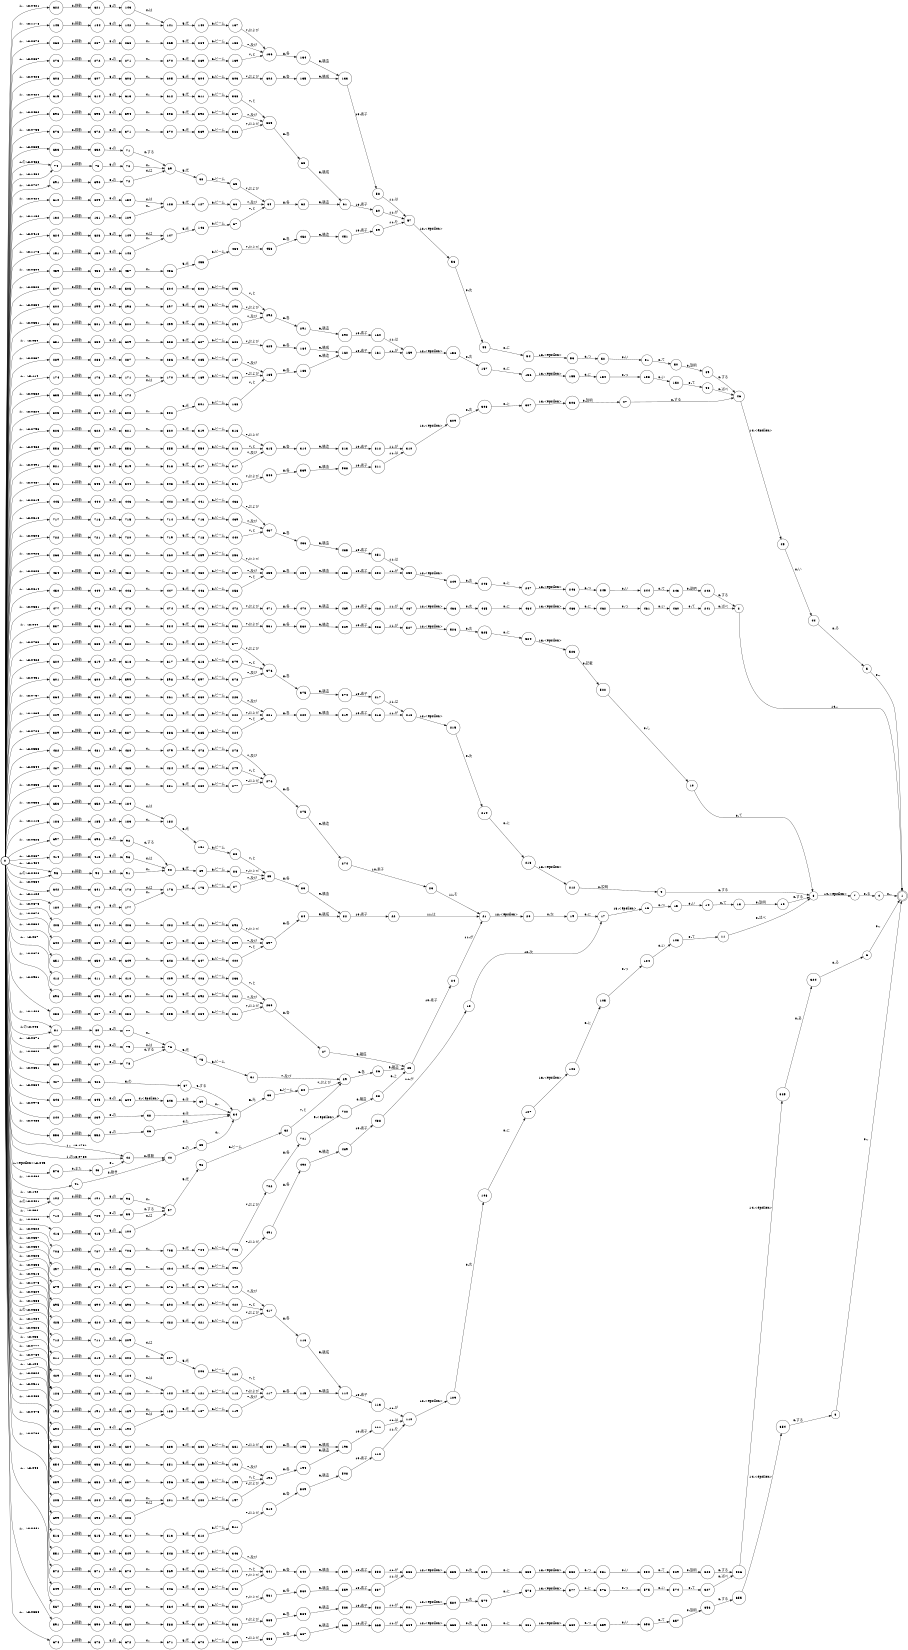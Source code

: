 digraph FST {
rankdir = LR;
size = "8.5,11";
label = "";
center = 1;
orientation = Portrait;
ranksep = "0.4";
nodesep = "0.25";
0 [label = "0", shape = circle, style = bold, fontsize = 14]
	0 -> 42 [label = "1:、/-8.1731", fontsize = 14];
	0 -> 74 [label = "1:、/-8.1484", fontsize = 14];
	0 -> 81 [label = "1:、/-8.1428", fontsize = 14];
	0 -> 95 [label = "1:、/-8.1424", fontsize = 14];
	0 -> 102 [label = "1:、/-8.142", fontsize = 14];
	0 -> 126 [label = "1:、/-8.1386", fontsize = 14];
	0 -> 132 [label = "1:、/-8.1182", fontsize = 14];
	0 -> 145 [label = "1:、/-8.1178", fontsize = 14];
	0 -> 151 [label = "1:、/-8.1173", fontsize = 14];
	0 -> 174 [label = "1:、/-8.114", fontsize = 14];
	0 -> 180 [label = "1:、/-8.1122", fontsize = 14];
	0 -> 186 [label = "1:、/-8.1113", fontsize = 14];
	0 -> 192 [label = "1:、/-8.1084", fontsize = 14];
	0 -> 205 [label = "1:、/-8.108", fontsize = 14];
	0 -> 211 [label = "1:、/-8.1075", fontsize = 14];
	0 -> 229 [label = "1:、/-8.1039", fontsize = 14];
	0 -> 238 [label = "1:、/-8.0981", fontsize = 14];
	0 -> 240 [label = "1:、/-8.0973", fontsize = 14];
	0 -> 263 [label = "1:、/-8.0925", fontsize = 14];
	0 -> 268 [label = "1:、/-8.0876", fontsize = 14];
	0 -> 273 [label = "1:、/-8.0867", fontsize = 14];
	0 -> 284 [label = "1:、/-8.0855", fontsize = 14];
	0 -> 289 [label = "1:、/-8.0837", fontsize = 14];
	0 -> 300 [label = "1:、/-8.0834", fontsize = 14];
	0 -> 305 [label = "1:、/-8.0829", fontsize = 14];
	0 -> 323 [label = "1:、/-8.0793", fontsize = 14];
	0 -> 349 [label = "1:、/-8.0786", fontsize = 14];
	0 -> 354 [label = "1:、/-8.0777", fontsize = 14];
	0 -> 359 [label = "1:、/-8.0769", fontsize = 14];
	0 -> 364 [label = "1:、/-8.0737", fontsize = 14];
	0 -> 373 [label = "1:、/-8.0735", fontsize = 14];
	0 -> 384 [label = "1:、/-8.0733", fontsize = 14];
	0 -> 42 [label = "1:の/-8.0732", fontsize = 14];
	0 -> 389 [label = "1:、/-8.0728", fontsize = 14];
	0 -> 391 [label = "1:、/-8.0727", fontsize = 14];
	0 -> 396 [label = "1:、/-8.0678", fontsize = 14];
	0 -> 405 [label = "1:、/-8.0675", fontsize = 14];
	0 -> 407 [label = "1:、/-8.0671", fontsize = 14];
	0 -> 412 [label = "1:、/-8.067", fontsize = 14];
	0 -> 414 [label = "1:、/-8.0667", fontsize = 14];
	0 -> 416 [label = "1:、/-8.0662", fontsize = 14];
	0 -> 425 [label = "1:、/-8.0636", fontsize = 14];
	0 -> 427 [label = "1:、/-8.0631", fontsize = 14];
	0 -> 429 [label = "1:、/-8.0629", fontsize = 14];
	0 -> 434 [label = "1:、/-8.0623", fontsize = 14];
	0 -> 445 [label = "1:、/-8.0619", fontsize = 14];
	0 -> 450 [label = "1:、/-8.0614", fontsize = 14];
	0 -> 459 [label = "1:、/-8.0609", fontsize = 14];
	0 -> 477 [label = "1:、/-8.0581", fontsize = 14];
	0 -> 482 [label = "1:、/-8.0553", fontsize = 14];
	0 -> 487 [label = "1:、/-8.0544", fontsize = 14];
	0 -> 497 [label = "1:、/-8.0537", fontsize = 14];
	0 -> 502 [label = "1:、/-8.0531", fontsize = 14];
	0 -> 507 [label = "1:、/-8.0523", fontsize = 14];
	0 -> 516 [label = "1:、/-8.0511", fontsize = 14];
	0 -> 521 [label = "1:、/-8.0491", fontsize = 14];
	0 -> 537 [label = "1:、/-8.049", fontsize = 14];
	0 -> 546 [label = "1:、/-8.0487", fontsize = 14];
	0 -> 74 [label = "1:の/-8.0486", fontsize = 14];
	0 -> 551 [label = "1:、/-8.0483", fontsize = 14];
	0 -> 553 [label = "1:、/-8.0483", fontsize = 14];
	0 -> 558 [label = "1:、/-8.0482", fontsize = 14];
	0 -> 41 [label = "1:、/-8.0482", fontsize = 14];
	0 -> 567 [label = "1:、/-8.048", fontsize = 14];
	0 -> 572 [label = "1:、/-8.0475", fontsize = 14];
	0 -> 573 [label = "1:<epsilon>/-8.045", fontsize = 14];
	0 -> 591 [label = "1:、/-8.0441", fontsize = 14];
	0 -> 596 [label = "1:、/-8.0432", fontsize = 14];
	0 -> 601 [label = "1:、/-8.0431", fontsize = 14];
	0 -> 81 [label = "1:の/-8.043", fontsize = 14];
	0 -> 608 [label = "1:、/-8.0428", fontsize = 14];
	0 -> 95 [label = "1:の/-8.0426", fontsize = 14];
	0 -> 610 [label = "1:、/-8.0424", fontsize = 14];
	0 -> 615 [label = "1:、/-8.0424", fontsize = 14];
	0 -> 620 [label = "1:、/-8.0422", fontsize = 14];
	0 -> 102 [label = "1:の/-8.0421", fontsize = 14];
	0 -> 622 [label = "1:、/-8.0421", fontsize = 14];
	0 -> 624 [label = "1:、/-8.0416", fontsize = 14];
	0 -> 631 [label = "1:、/-8.039", fontsize = 14];
	0 -> 126 [label = "1:の/-8.0388", fontsize = 14];
	0 -> 633 [label = "1:、/-8.0385", fontsize = 14];
	0 -> 635 [label = "1:、/-8.0382", fontsize = 14];
	0 -> 640 [label = "1:、/-8.0372", fontsize = 14];
	0 -> 642 [label = "1:、/-8.0364", fontsize = 14];
	0 -> 646 [label = "1:、/-8.0364", fontsize = 14];
	0 -> 651 [label = "1:、/-8.0364", fontsize = 14];
	0 -> 653 [label = "1:、/-8.0356", fontsize = 14];
	0 -> 674 [label = "1:、/-8.0338", fontsize = 14];
	0 -> 679 [label = "1:、/-8.0334", fontsize = 14];
	0 -> 686 [label = "1:、/-8.033", fontsize = 14];
	0 -> 688 [label = "1:、/-8.0328", fontsize = 14];
	0 -> 690 [label = "1:、/-8.0326", fontsize = 14];
	0 -> 695 [label = "1:、/-8.0325", fontsize = 14];
	0 -> 697 [label = "1:、/-8.0325", fontsize = 14];
	0 -> 699 [label = "1:、/-8.0322", fontsize = 14];
	0 -> 708 [label = "1:、/-8.0322", fontsize = 14];
	0 -> 710 [label = "1:、/-8.032", fontsize = 14];
	0 -> 712 [label = "1:、/-8.0318", fontsize = 14];
	0 -> 717 [label = "1:、/-8.0316", fontsize = 14];
	0 -> 722 [label = "1:、/-8.0308", fontsize = 14];
1 [label = "1", shape = doublecircle, style = solid, fontsize = 14]
2 [label = "2", shape = circle, style = solid, fontsize = 14]
	2 -> 1 [label = "14:。", fontsize = 14];
3 [label = "3", shape = circle, style = solid, fontsize = 14]
	3 -> 1 [label = "0:。", fontsize = 14];
4 [label = "4", shape = circle, style = solid, fontsize = 14]
	4 -> 1 [label = "0:。", fontsize = 14];
5 [label = "5", shape = circle, style = solid, fontsize = 14]
	5 -> 1 [label = "0:。", fontsize = 14];
6 [label = "6", shape = circle, style = solid, fontsize = 14]
	6 -> 1 [label = "0:。", fontsize = 14];
7 [label = "7", shape = circle, style = solid, fontsize = 14]
	7 -> 4 [label = "0:る", fontsize = 14];
8 [label = "8", shape = circle, style = solid, fontsize = 14]
	8 -> 7 [label = "14:<epsilon>", fontsize = 14];
9 [label = "9", shape = circle, style = solid, fontsize = 14]
	9 -> 8 [label = "0:する", fontsize = 14];
10 [label = "10", shape = circle, style = solid, fontsize = 14]
	10 -> 8 [label = "0:て", fontsize = 14];
11 [label = "11", shape = circle, style = solid, fontsize = 14]
	11 -> 8 [label = "0:述べ", fontsize = 14];
12 [label = "12", shape = circle, style = solid, fontsize = 14]
	12 -> 8 [label = "0:する", fontsize = 14];
13 [label = "13", shape = circle, style = solid, fontsize = 14]
	13 -> 12 [label = "0:説明", fontsize = 14];
14 [label = "14", shape = circle, style = solid, fontsize = 14]
	14 -> 13 [label = "0:て", fontsize = 14];
15 [label = "15", shape = circle, style = solid, fontsize = 14]
	15 -> 14 [label = "0:い", fontsize = 14];
16 [label = "16", shape = circle, style = solid, fontsize = 14]
	16 -> 15 [label = "0:つ", fontsize = 14];
17 [label = "17", shape = circle, style = solid, fontsize = 14]
	17 -> 16 [label = "13:<epsilon>", fontsize = 14];
18 [label = "18", shape = circle, style = solid, fontsize = 14]
	18 -> 17 [label = "12:次", fontsize = 14];
19 [label = "19", shape = circle, style = solid, fontsize = 14]
	19 -> 17 [label = "0:に", fontsize = 14];
20 [label = "20", shape = circle, style = solid, fontsize = 14]
	20 -> 19 [label = "0:次", fontsize = 14];
21 [label = "21", shape = circle, style = solid, fontsize = 14]
	21 -> 20 [label = "12:<epsilon>", fontsize = 14];
22 [label = "22", shape = circle, style = solid, fontsize = 14]
	22 -> 21 [label = "11:は", fontsize = 14];
23 [label = "23", shape = circle, style = solid, fontsize = 14]
	23 -> 21 [label = "11:を", fontsize = 14];
24 [label = "24", shape = circle, style = solid, fontsize = 14]
	24 -> 21 [label = "11:が", fontsize = 14];
25 [label = "25", shape = circle, style = solid, fontsize = 14]
	25 -> 24 [label = "10:素子", fontsize = 14];
26 [label = "26", shape = circle, style = solid, fontsize = 14]
	26 -> 25 [label = "9:構造", fontsize = 14];
27 [label = "27", shape = circle, style = solid, fontsize = 14]
	27 -> 25 [label = "9:構成", fontsize = 14];
28 [label = "28", shape = circle, style = solid, fontsize = 14]
	28 -> 25 [label = "0:上", fontsize = 14];
29 [label = "29", shape = circle, style = solid, fontsize = 14]
	29 -> 26 [label = "8:各", fontsize = 14];
30 [label = "30", shape = circle, style = solid, fontsize = 14]
	30 -> 29 [label = "7:および", fontsize = 14];
31 [label = "31", shape = circle, style = solid, fontsize = 14]
	31 -> 29 [label = "7:及び", fontsize = 14];
32 [label = "32", shape = circle, style = solid, fontsize = 14]
	32 -> 29 [label = "7:と", fontsize = 14];
33 [label = "33", shape = circle, style = solid, fontsize = 14]
	33 -> 30 [label = "6:ビーム", fontsize = 14];
34 [label = "34", shape = circle, style = solid, fontsize = 14]
	34 -> 33 [label = "5:光", fontsize = 14];
35 [label = "35", shape = circle, style = solid, fontsize = 14]
	35 -> 34 [label = "4:、", fontsize = 14];
36 [label = "36", shape = circle, style = solid, fontsize = 14]
	36 -> 34 [label = "4:た", fontsize = 14];
37 [label = "37", shape = circle, style = solid, fontsize = 14]
	37 -> 34 [label = "4:する", fontsize = 14];
38 [label = "38", shape = circle, style = solid, fontsize = 14]
	38 -> 34 [label = "4:は", fontsize = 14];
39 [label = "39", shape = circle, style = solid, fontsize = 14]
	39 -> 34 [label = "0:、", fontsize = 14];
40 [label = "40", shape = circle, style = solid, fontsize = 14]
	40 -> 35 [label = "3:の", fontsize = 14];
41 [label = "41", shape = circle, style = solid, fontsize = 14]
	41 -> 40 [label = "2:動き", fontsize = 14];
42 [label = "42", shape = circle, style = solid, fontsize = 14]
	42 -> 40 [label = "2:移動", fontsize = 14];
43 [label = "43", shape = circle, style = solid, fontsize = 14]
	43 -> 42 [label = "0:、", fontsize = 14];
44 [label = "44", shape = circle, style = solid, fontsize = 14]
	44 -> 5 [label = "0:る", fontsize = 14];
45 [label = "45", shape = circle, style = solid, fontsize = 14]
	45 -> 44 [label = "0:い", fontsize = 14];
46 [label = "46", shape = circle, style = solid, fontsize = 14]
	46 -> 45 [label = "14:<epsilon>", fontsize = 14];
47 [label = "47", shape = circle, style = solid, fontsize = 14]
	47 -> 46 [label = "0:する", fontsize = 14];
48 [label = "48", shape = circle, style = solid, fontsize = 14]
	48 -> 46 [label = "0:述べ", fontsize = 14];
49 [label = "49", shape = circle, style = solid, fontsize = 14]
	49 -> 46 [label = "0:する", fontsize = 14];
50 [label = "50", shape = circle, style = solid, fontsize = 14]
	50 -> 49 [label = "0:説明", fontsize = 14];
51 [label = "51", shape = circle, style = solid, fontsize = 14]
	51 -> 50 [label = "0:て", fontsize = 14];
52 [label = "52", shape = circle, style = solid, fontsize = 14]
	52 -> 51 [label = "0:い", fontsize = 14];
53 [label = "53", shape = circle, style = solid, fontsize = 14]
	53 -> 52 [label = "0:つ", fontsize = 14];
54 [label = "54", shape = circle, style = solid, fontsize = 14]
	54 -> 53 [label = "13:<epsilon>", fontsize = 14];
55 [label = "55", shape = circle, style = solid, fontsize = 14]
	55 -> 54 [label = "0:に", fontsize = 14];
56 [label = "56", shape = circle, style = solid, fontsize = 14]
	56 -> 55 [label = "0:次", fontsize = 14];
57 [label = "57", shape = circle, style = solid, fontsize = 14]
	57 -> 56 [label = "12:<epsilon>", fontsize = 14];
58 [label = "58", shape = circle, style = solid, fontsize = 14]
	58 -> 57 [label = "11:は", fontsize = 14];
59 [label = "59", shape = circle, style = solid, fontsize = 14]
	59 -> 57 [label = "11:を", fontsize = 14];
60 [label = "60", shape = circle, style = solid, fontsize = 14]
	60 -> 57 [label = "11:が", fontsize = 14];
61 [label = "61", shape = circle, style = solid, fontsize = 14]
	61 -> 60 [label = "10:素子", fontsize = 14];
62 [label = "62", shape = circle, style = solid, fontsize = 14]
	62 -> 61 [label = "9:構造", fontsize = 14];
63 [label = "63", shape = circle, style = solid, fontsize = 14]
	63 -> 61 [label = "9:構成", fontsize = 14];
64 [label = "64", shape = circle, style = solid, fontsize = 14]
	64 -> 62 [label = "8:各", fontsize = 14];
65 [label = "65", shape = circle, style = solid, fontsize = 14]
	65 -> 64 [label = "7:および", fontsize = 14];
66 [label = "66", shape = circle, style = solid, fontsize = 14]
	66 -> 64 [label = "7:及び", fontsize = 14];
67 [label = "67", shape = circle, style = solid, fontsize = 14]
	67 -> 64 [label = "7:と", fontsize = 14];
68 [label = "68", shape = circle, style = solid, fontsize = 14]
	68 -> 65 [label = "6:ビーム", fontsize = 14];
69 [label = "69", shape = circle, style = solid, fontsize = 14]
	69 -> 68 [label = "5:光", fontsize = 14];
70 [label = "70", shape = circle, style = solid, fontsize = 14]
	70 -> 69 [label = "4:、", fontsize = 14];
71 [label = "71", shape = circle, style = solid, fontsize = 14]
	71 -> 69 [label = "4:する", fontsize = 14];
72 [label = "72", shape = circle, style = solid, fontsize = 14]
	72 -> 69 [label = "4:は", fontsize = 14];
73 [label = "73", shape = circle, style = solid, fontsize = 14]
	73 -> 70 [label = "3:の", fontsize = 14];
74 [label = "74", shape = circle, style = solid, fontsize = 14]
	74 -> 73 [label = "2:移動", fontsize = 14];
75 [label = "75", shape = circle, style = solid, fontsize = 14]
	75 -> 31 [label = "6:ビーム", fontsize = 14];
76 [label = "76", shape = circle, style = solid, fontsize = 14]
	76 -> 75 [label = "5:光", fontsize = 14];
77 [label = "77", shape = circle, style = solid, fontsize = 14]
	77 -> 76 [label = "4:、", fontsize = 14];
78 [label = "78", shape = circle, style = solid, fontsize = 14]
	78 -> 76 [label = "4:する", fontsize = 14];
79 [label = "79", shape = circle, style = solid, fontsize = 14]
	79 -> 76 [label = "4:は", fontsize = 14];
80 [label = "80", shape = circle, style = solid, fontsize = 14]
	80 -> 77 [label = "3:の", fontsize = 14];
81 [label = "81", shape = circle, style = solid, fontsize = 14]
	81 -> 80 [label = "2:移動", fontsize = 14];
82 [label = "82", shape = circle, style = solid, fontsize = 14]
	82 -> 22 [label = "10:素子", fontsize = 14];
83 [label = "83", shape = circle, style = solid, fontsize = 14]
	83 -> 82 [label = "9:構造", fontsize = 14];
84 [label = "84", shape = circle, style = solid, fontsize = 14]
	84 -> 82 [label = "9:構成", fontsize = 14];
85 [label = "85", shape = circle, style = solid, fontsize = 14]
	85 -> 83 [label = "8:各", fontsize = 14];
86 [label = "86", shape = circle, style = solid, fontsize = 14]
	86 -> 85 [label = "7:および", fontsize = 14];
87 [label = "87", shape = circle, style = solid, fontsize = 14]
	87 -> 85 [label = "7:及び", fontsize = 14];
88 [label = "88", shape = circle, style = solid, fontsize = 14]
	88 -> 85 [label = "7:と", fontsize = 14];
89 [label = "89", shape = circle, style = solid, fontsize = 14]
	89 -> 86 [label = "6:ビーム", fontsize = 14];
90 [label = "90", shape = circle, style = solid, fontsize = 14]
	90 -> 89 [label = "5:光", fontsize = 14];
91 [label = "91", shape = circle, style = solid, fontsize = 14]
	91 -> 90 [label = "4:、", fontsize = 14];
92 [label = "92", shape = circle, style = solid, fontsize = 14]
	92 -> 90 [label = "4:する", fontsize = 14];
93 [label = "93", shape = circle, style = solid, fontsize = 14]
	93 -> 90 [label = "4:は", fontsize = 14];
94 [label = "94", shape = circle, style = solid, fontsize = 14]
	94 -> 91 [label = "3:の", fontsize = 14];
95 [label = "95", shape = circle, style = solid, fontsize = 14]
	95 -> 94 [label = "2:移動", fontsize = 14];
96 [label = "96", shape = circle, style = solid, fontsize = 14]
	96 -> 32 [label = "6:ビーム", fontsize = 14];
97 [label = "97", shape = circle, style = solid, fontsize = 14]
	97 -> 96 [label = "5:光", fontsize = 14];
98 [label = "98", shape = circle, style = solid, fontsize = 14]
	98 -> 97 [label = "4:、", fontsize = 14];
99 [label = "99", shape = circle, style = solid, fontsize = 14]
	99 -> 97 [label = "4:する", fontsize = 14];
100 [label = "100", shape = circle, style = solid, fontsize = 14]
	100 -> 97 [label = "4:は", fontsize = 14];
101 [label = "101", shape = circle, style = solid, fontsize = 14]
	101 -> 98 [label = "3:の", fontsize = 14];
102 [label = "102", shape = circle, style = solid, fontsize = 14]
	102 -> 101 [label = "2:移動", fontsize = 14];
103 [label = "103", shape = circle, style = solid, fontsize = 14]
	103 -> 11 [label = "0:て", fontsize = 14];
104 [label = "104", shape = circle, style = solid, fontsize = 14]
	104 -> 103 [label = "0:い", fontsize = 14];
105 [label = "105", shape = circle, style = solid, fontsize = 14]
	105 -> 104 [label = "0:つ", fontsize = 14];
106 [label = "106", shape = circle, style = solid, fontsize = 14]
	106 -> 105 [label = "0:に", fontsize = 14];
107 [label = "107", shape = circle, style = solid, fontsize = 14]
	107 -> 106 [label = "13:<epsilon>", fontsize = 14];
108 [label = "108", shape = circle, style = solid, fontsize = 14]
	108 -> 107 [label = "0:に", fontsize = 14];
109 [label = "109", shape = circle, style = solid, fontsize = 14]
	109 -> 108 [label = "0:次", fontsize = 14];
110 [label = "110", shape = circle, style = solid, fontsize = 14]
	110 -> 109 [label = "12:<epsilon>", fontsize = 14];
111 [label = "111", shape = circle, style = solid, fontsize = 14]
	111 -> 110 [label = "11:は", fontsize = 14];
112 [label = "112", shape = circle, style = solid, fontsize = 14]
	112 -> 110 [label = "11:を", fontsize = 14];
113 [label = "113", shape = circle, style = solid, fontsize = 14]
	113 -> 110 [label = "11:が", fontsize = 14];
114 [label = "114", shape = circle, style = solid, fontsize = 14]
	114 -> 113 [label = "10:素子", fontsize = 14];
115 [label = "115", shape = circle, style = solid, fontsize = 14]
	115 -> 114 [label = "9:構造", fontsize = 14];
116 [label = "116", shape = circle, style = solid, fontsize = 14]
	116 -> 114 [label = "9:構成", fontsize = 14];
117 [label = "117", shape = circle, style = solid, fontsize = 14]
	117 -> 115 [label = "8:各", fontsize = 14];
118 [label = "118", shape = circle, style = solid, fontsize = 14]
	118 -> 117 [label = "7:および", fontsize = 14];
119 [label = "119", shape = circle, style = solid, fontsize = 14]
	119 -> 117 [label = "7:及び", fontsize = 14];
120 [label = "120", shape = circle, style = solid, fontsize = 14]
	120 -> 117 [label = "7:と", fontsize = 14];
121 [label = "121", shape = circle, style = solid, fontsize = 14]
	121 -> 118 [label = "6:ビーム", fontsize = 14];
122 [label = "122", shape = circle, style = solid, fontsize = 14]
	122 -> 121 [label = "5:光", fontsize = 14];
123 [label = "123", shape = circle, style = solid, fontsize = 14]
	123 -> 122 [label = "4:、", fontsize = 14];
124 [label = "124", shape = circle, style = solid, fontsize = 14]
	124 -> 122 [label = "4:は", fontsize = 14];
125 [label = "125", shape = circle, style = solid, fontsize = 14]
	125 -> 123 [label = "3:の", fontsize = 14];
126 [label = "126", shape = circle, style = solid, fontsize = 14]
	126 -> 125 [label = "2:移動", fontsize = 14];
127 [label = "127", shape = circle, style = solid, fontsize = 14]
	127 -> 66 [label = "6:ビーム", fontsize = 14];
128 [label = "128", shape = circle, style = solid, fontsize = 14]
	128 -> 127 [label = "5:光", fontsize = 14];
129 [label = "129", shape = circle, style = solid, fontsize = 14]
	129 -> 128 [label = "4:、", fontsize = 14];
130 [label = "130", shape = circle, style = solid, fontsize = 14]
	130 -> 128 [label = "4:は", fontsize = 14];
131 [label = "131", shape = circle, style = solid, fontsize = 14]
	131 -> 129 [label = "3:の", fontsize = 14];
132 [label = "132", shape = circle, style = solid, fontsize = 14]
	132 -> 131 [label = "2:移動", fontsize = 14];
133 [label = "133", shape = circle, style = solid, fontsize = 14]
	133 -> 58 [label = "10:素子", fontsize = 14];
134 [label = "134", shape = circle, style = solid, fontsize = 14]
	134 -> 133 [label = "9:構造", fontsize = 14];
135 [label = "135", shape = circle, style = solid, fontsize = 14]
	135 -> 133 [label = "9:構成", fontsize = 14];
136 [label = "136", shape = circle, style = solid, fontsize = 14]
	136 -> 134 [label = "8:各", fontsize = 14];
137 [label = "137", shape = circle, style = solid, fontsize = 14]
	137 -> 136 [label = "7:および", fontsize = 14];
138 [label = "138", shape = circle, style = solid, fontsize = 14]
	138 -> 136 [label = "7:及び", fontsize = 14];
139 [label = "139", shape = circle, style = solid, fontsize = 14]
	139 -> 136 [label = "7:と", fontsize = 14];
140 [label = "140", shape = circle, style = solid, fontsize = 14]
	140 -> 137 [label = "6:ビーム", fontsize = 14];
141 [label = "141", shape = circle, style = solid, fontsize = 14]
	141 -> 140 [label = "5:光", fontsize = 14];
142 [label = "142", shape = circle, style = solid, fontsize = 14]
	142 -> 141 [label = "4:、", fontsize = 14];
143 [label = "143", shape = circle, style = solid, fontsize = 14]
	143 -> 141 [label = "4:は", fontsize = 14];
144 [label = "144", shape = circle, style = solid, fontsize = 14]
	144 -> 142 [label = "3:の", fontsize = 14];
145 [label = "145", shape = circle, style = solid, fontsize = 14]
	145 -> 144 [label = "2:移動", fontsize = 14];
146 [label = "146", shape = circle, style = solid, fontsize = 14]
	146 -> 67 [label = "6:ビーム", fontsize = 14];
147 [label = "147", shape = circle, style = solid, fontsize = 14]
	147 -> 146 [label = "5:光", fontsize = 14];
148 [label = "148", shape = circle, style = solid, fontsize = 14]
	148 -> 147 [label = "4:、", fontsize = 14];
149 [label = "149", shape = circle, style = solid, fontsize = 14]
	149 -> 147 [label = "4:は", fontsize = 14];
150 [label = "150", shape = circle, style = solid, fontsize = 14]
	150 -> 148 [label = "3:の", fontsize = 14];
151 [label = "151", shape = circle, style = solid, fontsize = 14]
	151 -> 150 [label = "2:移動", fontsize = 14];
152 [label = "152", shape = circle, style = solid, fontsize = 14]
	152 -> 48 [label = "0:て", fontsize = 14];
153 [label = "153", shape = circle, style = solid, fontsize = 14]
	153 -> 152 [label = "0:い", fontsize = 14];
154 [label = "154", shape = circle, style = solid, fontsize = 14]
	154 -> 153 [label = "0:つ", fontsize = 14];
155 [label = "155", shape = circle, style = solid, fontsize = 14]
	155 -> 154 [label = "0:に", fontsize = 14];
156 [label = "156", shape = circle, style = solid, fontsize = 14]
	156 -> 155 [label = "13:<epsilon>", fontsize = 14];
157 [label = "157", shape = circle, style = solid, fontsize = 14]
	157 -> 156 [label = "0:に", fontsize = 14];
158 [label = "158", shape = circle, style = solid, fontsize = 14]
	158 -> 157 [label = "0:次", fontsize = 14];
159 [label = "159", shape = circle, style = solid, fontsize = 14]
	159 -> 158 [label = "12:<epsilon>", fontsize = 14];
160 [label = "160", shape = circle, style = solid, fontsize = 14]
	160 -> 159 [label = "11:は", fontsize = 14];
161 [label = "161", shape = circle, style = solid, fontsize = 14]
	161 -> 159 [label = "11:が", fontsize = 14];
162 [label = "162", shape = circle, style = solid, fontsize = 14]
	162 -> 161 [label = "10:素子", fontsize = 14];
163 [label = "163", shape = circle, style = solid, fontsize = 14]
	163 -> 162 [label = "9:構造", fontsize = 14];
164 [label = "164", shape = circle, style = solid, fontsize = 14]
	164 -> 162 [label = "9:構成", fontsize = 14];
165 [label = "165", shape = circle, style = solid, fontsize = 14]
	165 -> 163 [label = "8:各", fontsize = 14];
166 [label = "166", shape = circle, style = solid, fontsize = 14]
	166 -> 165 [label = "7:および", fontsize = 14];
167 [label = "167", shape = circle, style = solid, fontsize = 14]
	167 -> 165 [label = "7:及び", fontsize = 14];
168 [label = "168", shape = circle, style = solid, fontsize = 14]
	168 -> 165 [label = "7:と", fontsize = 14];
169 [label = "169", shape = circle, style = solid, fontsize = 14]
	169 -> 166 [label = "6:ビーム", fontsize = 14];
170 [label = "170", shape = circle, style = solid, fontsize = 14]
	170 -> 169 [label = "5:光", fontsize = 14];
171 [label = "171", shape = circle, style = solid, fontsize = 14]
	171 -> 170 [label = "4:、", fontsize = 14];
172 [label = "172", shape = circle, style = solid, fontsize = 14]
	172 -> 170 [label = "4:は", fontsize = 14];
173 [label = "173", shape = circle, style = solid, fontsize = 14]
	173 -> 171 [label = "3:の", fontsize = 14];
174 [label = "174", shape = circle, style = solid, fontsize = 14]
	174 -> 173 [label = "2:移動", fontsize = 14];
175 [label = "175", shape = circle, style = solid, fontsize = 14]
	175 -> 87 [label = "6:ビーム", fontsize = 14];
176 [label = "176", shape = circle, style = solid, fontsize = 14]
	176 -> 175 [label = "5:光", fontsize = 14];
177 [label = "177", shape = circle, style = solid, fontsize = 14]
	177 -> 176 [label = "4:、", fontsize = 14];
178 [label = "178", shape = circle, style = solid, fontsize = 14]
	178 -> 176 [label = "4:は", fontsize = 14];
179 [label = "179", shape = circle, style = solid, fontsize = 14]
	179 -> 177 [label = "3:の", fontsize = 14];
180 [label = "180", shape = circle, style = solid, fontsize = 14]
	180 -> 179 [label = "2:移動", fontsize = 14];
181 [label = "181", shape = circle, style = solid, fontsize = 14]
	181 -> 88 [label = "6:ビーム", fontsize = 14];
182 [label = "182", shape = circle, style = solid, fontsize = 14]
	182 -> 181 [label = "5:光", fontsize = 14];
183 [label = "183", shape = circle, style = solid, fontsize = 14]
	183 -> 182 [label = "4:、", fontsize = 14];
184 [label = "184", shape = circle, style = solid, fontsize = 14]
	184 -> 182 [label = "4:は", fontsize = 14];
185 [label = "185", shape = circle, style = solid, fontsize = 14]
	185 -> 183 [label = "3:の", fontsize = 14];
186 [label = "186", shape = circle, style = solid, fontsize = 14]
	186 -> 185 [label = "2:移動", fontsize = 14];
187 [label = "187", shape = circle, style = solid, fontsize = 14]
	187 -> 119 [label = "6:ビーム", fontsize = 14];
188 [label = "188", shape = circle, style = solid, fontsize = 14]
	188 -> 187 [label = "5:光", fontsize = 14];
189 [label = "189", shape = circle, style = solid, fontsize = 14]
	189 -> 188 [label = "4:、", fontsize = 14];
190 [label = "190", shape = circle, style = solid, fontsize = 14]
	190 -> 188 [label = "4:は", fontsize = 14];
191 [label = "191", shape = circle, style = solid, fontsize = 14]
	191 -> 189 [label = "3:の", fontsize = 14];
192 [label = "192", shape = circle, style = solid, fontsize = 14]
	192 -> 191 [label = "2:移動", fontsize = 14];
193 [label = "193", shape = circle, style = solid, fontsize = 14]
	193 -> 111 [label = "10:素子", fontsize = 14];
194 [label = "194", shape = circle, style = solid, fontsize = 14]
	194 -> 193 [label = "9:構造", fontsize = 14];
195 [label = "195", shape = circle, style = solid, fontsize = 14]
	195 -> 193 [label = "9:構成", fontsize = 14];
196 [label = "196", shape = circle, style = solid, fontsize = 14]
	196 -> 194 [label = "8:各", fontsize = 14];
197 [label = "197", shape = circle, style = solid, fontsize = 14]
	197 -> 196 [label = "7:および", fontsize = 14];
198 [label = "198", shape = circle, style = solid, fontsize = 14]
	198 -> 196 [label = "7:及び", fontsize = 14];
199 [label = "199", shape = circle, style = solid, fontsize = 14]
	199 -> 196 [label = "7:と", fontsize = 14];
200 [label = "200", shape = circle, style = solid, fontsize = 14]
	200 -> 197 [label = "6:ビーム", fontsize = 14];
201 [label = "201", shape = circle, style = solid, fontsize = 14]
	201 -> 200 [label = "5:光", fontsize = 14];
202 [label = "202", shape = circle, style = solid, fontsize = 14]
	202 -> 201 [label = "4:、", fontsize = 14];
203 [label = "203", shape = circle, style = solid, fontsize = 14]
	203 -> 201 [label = "4:は", fontsize = 14];
204 [label = "204", shape = circle, style = solid, fontsize = 14]
	204 -> 202 [label = "3:の", fontsize = 14];
205 [label = "205", shape = circle, style = solid, fontsize = 14]
	205 -> 204 [label = "2:移動", fontsize = 14];
206 [label = "206", shape = circle, style = solid, fontsize = 14]
	206 -> 120 [label = "6:ビーム", fontsize = 14];
207 [label = "207", shape = circle, style = solid, fontsize = 14]
	207 -> 206 [label = "5:光", fontsize = 14];
208 [label = "208", shape = circle, style = solid, fontsize = 14]
	208 -> 207 [label = "4:、", fontsize = 14];
209 [label = "209", shape = circle, style = solid, fontsize = 14]
	209 -> 207 [label = "4:は", fontsize = 14];
210 [label = "210", shape = circle, style = solid, fontsize = 14]
	210 -> 208 [label = "3:の", fontsize = 14];
211 [label = "211", shape = circle, style = solid, fontsize = 14]
	211 -> 210 [label = "2:移動", fontsize = 14];
212 [label = "212", shape = circle, style = solid, fontsize = 14]
	212 -> 9 [label = "0:説明", fontsize = 14];
213 [label = "213", shape = circle, style = solid, fontsize = 14]
	213 -> 212 [label = "13:<epsilon>", fontsize = 14];
214 [label = "214", shape = circle, style = solid, fontsize = 14]
	214 -> 213 [label = "0:に", fontsize = 14];
215 [label = "215", shape = circle, style = solid, fontsize = 14]
	215 -> 214 [label = "0:次", fontsize = 14];
216 [label = "216", shape = circle, style = solid, fontsize = 14]
	216 -> 215 [label = "12:<epsilon>", fontsize = 14];
217 [label = "217", shape = circle, style = solid, fontsize = 14]
	217 -> 216 [label = "11:は", fontsize = 14];
218 [label = "218", shape = circle, style = solid, fontsize = 14]
	218 -> 216 [label = "11:が", fontsize = 14];
219 [label = "219", shape = circle, style = solid, fontsize = 14]
	219 -> 218 [label = "10:素子", fontsize = 14];
220 [label = "220", shape = circle, style = solid, fontsize = 14]
	220 -> 219 [label = "9:構造", fontsize = 14];
221 [label = "221", shape = circle, style = solid, fontsize = 14]
	221 -> 220 [label = "8:各", fontsize = 14];
222 [label = "222", shape = circle, style = solid, fontsize = 14]
	222 -> 221 [label = "7:および", fontsize = 14];
223 [label = "223", shape = circle, style = solid, fontsize = 14]
	223 -> 221 [label = "7:及び", fontsize = 14];
224 [label = "224", shape = circle, style = solid, fontsize = 14]
	224 -> 221 [label = "7:と", fontsize = 14];
225 [label = "225", shape = circle, style = solid, fontsize = 14]
	225 -> 222 [label = "6:ビーム", fontsize = 14];
226 [label = "226", shape = circle, style = solid, fontsize = 14]
	226 -> 225 [label = "5:光", fontsize = 14];
227 [label = "227", shape = circle, style = solid, fontsize = 14]
	227 -> 226 [label = "4:、", fontsize = 14];
228 [label = "228", shape = circle, style = solid, fontsize = 14]
	228 -> 227 [label = "3:の", fontsize = 14];
229 [label = "229", shape = circle, style = solid, fontsize = 14]
	229 -> 228 [label = "2:移動", fontsize = 14];
230 [label = "230", shape = circle, style = solid, fontsize = 14]
	230 -> 27 [label = "8:各", fontsize = 14];
231 [label = "231", shape = circle, style = solid, fontsize = 14]
	231 -> 230 [label = "7:および", fontsize = 14];
232 [label = "232", shape = circle, style = solid, fontsize = 14]
	232 -> 230 [label = "7:及び", fontsize = 14];
233 [label = "233", shape = circle, style = solid, fontsize = 14]
	233 -> 230 [label = "7:と", fontsize = 14];
234 [label = "234", shape = circle, style = solid, fontsize = 14]
	234 -> 231 [label = "6:ビーム", fontsize = 14];
235 [label = "235", shape = circle, style = solid, fontsize = 14]
	235 -> 234 [label = "5:光", fontsize = 14];
236 [label = "236", shape = circle, style = solid, fontsize = 14]
	236 -> 235 [label = "4:、", fontsize = 14];
237 [label = "237", shape = circle, style = solid, fontsize = 14]
	237 -> 236 [label = "3:の", fontsize = 14];
238 [label = "238", shape = circle, style = solid, fontsize = 14]
	238 -> 237 [label = "2:移動", fontsize = 14];
239 [label = "239", shape = circle, style = solid, fontsize = 14]
	239 -> 38 [label = "3:の", fontsize = 14];
240 [label = "240", shape = circle, style = solid, fontsize = 14]
	240 -> 239 [label = "2:移動", fontsize = 14];
241 [label = "241", shape = circle, style = solid, fontsize = 14]
	241 -> 2 [label = "0:述べ", fontsize = 14];
242 [label = "242", shape = circle, style = solid, fontsize = 14]
	242 -> 2 [label = "0:する", fontsize = 14];
243 [label = "243", shape = circle, style = solid, fontsize = 14]
	243 -> 242 [label = "0:説明", fontsize = 14];
244 [label = "244", shape = circle, style = solid, fontsize = 14]
	244 -> 243 [label = "0:て", fontsize = 14];
245 [label = "245", shape = circle, style = solid, fontsize = 14]
	245 -> 244 [label = "0:い", fontsize = 14];
246 [label = "246", shape = circle, style = solid, fontsize = 14]
	246 -> 245 [label = "0:つ", fontsize = 14];
247 [label = "247", shape = circle, style = solid, fontsize = 14]
	247 -> 246 [label = "13:<epsilon>", fontsize = 14];
248 [label = "248", shape = circle, style = solid, fontsize = 14]
	248 -> 247 [label = "0:に", fontsize = 14];
249 [label = "249", shape = circle, style = solid, fontsize = 14]
	249 -> 248 [label = "0:次", fontsize = 14];
250 [label = "250", shape = circle, style = solid, fontsize = 14]
	250 -> 249 [label = "12:<epsilon>", fontsize = 14];
251 [label = "251", shape = circle, style = solid, fontsize = 14]
	251 -> 250 [label = "11:は", fontsize = 14];
252 [label = "252", shape = circle, style = solid, fontsize = 14]
	252 -> 250 [label = "11:が", fontsize = 14];
253 [label = "253", shape = circle, style = solid, fontsize = 14]
	253 -> 252 [label = "10:素子", fontsize = 14];
254 [label = "254", shape = circle, style = solid, fontsize = 14]
	254 -> 253 [label = "9:構造", fontsize = 14];
255 [label = "255", shape = circle, style = solid, fontsize = 14]
	255 -> 254 [label = "8:各", fontsize = 14];
256 [label = "256", shape = circle, style = solid, fontsize = 14]
	256 -> 255 [label = "7:および", fontsize = 14];
257 [label = "257", shape = circle, style = solid, fontsize = 14]
	257 -> 255 [label = "7:及び", fontsize = 14];
258 [label = "258", shape = circle, style = solid, fontsize = 14]
	258 -> 255 [label = "7:と", fontsize = 14];
259 [label = "259", shape = circle, style = solid, fontsize = 14]
	259 -> 256 [label = "6:ビーム", fontsize = 14];
260 [label = "260", shape = circle, style = solid, fontsize = 14]
	260 -> 259 [label = "5:光", fontsize = 14];
261 [label = "261", shape = circle, style = solid, fontsize = 14]
	261 -> 260 [label = "4:、", fontsize = 14];
262 [label = "262", shape = circle, style = solid, fontsize = 14]
	262 -> 261 [label = "3:の", fontsize = 14];
263 [label = "263", shape = circle, style = solid, fontsize = 14]
	263 -> 262 [label = "2:移動", fontsize = 14];
264 [label = "264", shape = circle, style = solid, fontsize = 14]
	264 -> 138 [label = "6:ビーム", fontsize = 14];
265 [label = "265", shape = circle, style = solid, fontsize = 14]
	265 -> 264 [label = "5:光", fontsize = 14];
266 [label = "266", shape = circle, style = solid, fontsize = 14]
	266 -> 265 [label = "4:、", fontsize = 14];
267 [label = "267", shape = circle, style = solid, fontsize = 14]
	267 -> 266 [label = "3:の", fontsize = 14];
268 [label = "268", shape = circle, style = solid, fontsize = 14]
	268 -> 267 [label = "2:移動", fontsize = 14];
269 [label = "269", shape = circle, style = solid, fontsize = 14]
	269 -> 139 [label = "6:ビーム", fontsize = 14];
270 [label = "270", shape = circle, style = solid, fontsize = 14]
	270 -> 269 [label = "5:光", fontsize = 14];
271 [label = "271", shape = circle, style = solid, fontsize = 14]
	271 -> 270 [label = "4:、", fontsize = 14];
272 [label = "272", shape = circle, style = solid, fontsize = 14]
	272 -> 271 [label = "3:の", fontsize = 14];
273 [label = "273", shape = circle, style = solid, fontsize = 14]
	273 -> 272 [label = "2:移動", fontsize = 14];
274 [label = "274", shape = circle, style = solid, fontsize = 14]
	274 -> 23 [label = "10:素子", fontsize = 14];
275 [label = "275", shape = circle, style = solid, fontsize = 14]
	275 -> 274 [label = "9:構造", fontsize = 14];
276 [label = "276", shape = circle, style = solid, fontsize = 14]
	276 -> 275 [label = "8:各", fontsize = 14];
277 [label = "277", shape = circle, style = solid, fontsize = 14]
	277 -> 276 [label = "7:および", fontsize = 14];
278 [label = "278", shape = circle, style = solid, fontsize = 14]
	278 -> 276 [label = "7:及び", fontsize = 14];
279 [label = "279", shape = circle, style = solid, fontsize = 14]
	279 -> 276 [label = "7:と", fontsize = 14];
280 [label = "280", shape = circle, style = solid, fontsize = 14]
	280 -> 277 [label = "6:ビーム", fontsize = 14];
281 [label = "281", shape = circle, style = solid, fontsize = 14]
	281 -> 280 [label = "5:光", fontsize = 14];
282 [label = "282", shape = circle, style = solid, fontsize = 14]
	282 -> 281 [label = "4:、", fontsize = 14];
283 [label = "283", shape = circle, style = solid, fontsize = 14]
	283 -> 282 [label = "3:の", fontsize = 14];
284 [label = "284", shape = circle, style = solid, fontsize = 14]
	284 -> 283 [label = "2:移動", fontsize = 14];
285 [label = "285", shape = circle, style = solid, fontsize = 14]
	285 -> 167 [label = "6:ビーム", fontsize = 14];
286 [label = "286", shape = circle, style = solid, fontsize = 14]
	286 -> 285 [label = "5:光", fontsize = 14];
287 [label = "287", shape = circle, style = solid, fontsize = 14]
	287 -> 286 [label = "4:、", fontsize = 14];
288 [label = "288", shape = circle, style = solid, fontsize = 14]
	288 -> 287 [label = "3:の", fontsize = 14];
289 [label = "289", shape = circle, style = solid, fontsize = 14]
	289 -> 288 [label = "2:移動", fontsize = 14];
290 [label = "290", shape = circle, style = solid, fontsize = 14]
	290 -> 160 [label = "10:素子", fontsize = 14];
291 [label = "291", shape = circle, style = solid, fontsize = 14]
	291 -> 290 [label = "9:構造", fontsize = 14];
292 [label = "292", shape = circle, style = solid, fontsize = 14]
	292 -> 291 [label = "8:各", fontsize = 14];
293 [label = "293", shape = circle, style = solid, fontsize = 14]
	293 -> 292 [label = "7:および", fontsize = 14];
294 [label = "294", shape = circle, style = solid, fontsize = 14]
	294 -> 292 [label = "7:及び", fontsize = 14];
295 [label = "295", shape = circle, style = solid, fontsize = 14]
	295 -> 292 [label = "7:と", fontsize = 14];
296 [label = "296", shape = circle, style = solid, fontsize = 14]
	296 -> 293 [label = "6:ビーム", fontsize = 14];
297 [label = "297", shape = circle, style = solid, fontsize = 14]
	297 -> 296 [label = "5:光", fontsize = 14];
298 [label = "298", shape = circle, style = solid, fontsize = 14]
	298 -> 297 [label = "4:、", fontsize = 14];
299 [label = "299", shape = circle, style = solid, fontsize = 14]
	299 -> 298 [label = "3:の", fontsize = 14];
300 [label = "300", shape = circle, style = solid, fontsize = 14]
	300 -> 299 [label = "2:移動", fontsize = 14];
301 [label = "301", shape = circle, style = solid, fontsize = 14]
	301 -> 168 [label = "6:ビーム", fontsize = 14];
302 [label = "302", shape = circle, style = solid, fontsize = 14]
	302 -> 301 [label = "5:光", fontsize = 14];
303 [label = "303", shape = circle, style = solid, fontsize = 14]
	303 -> 302 [label = "4:、", fontsize = 14];
304 [label = "304", shape = circle, style = solid, fontsize = 14]
	304 -> 303 [label = "3:の", fontsize = 14];
305 [label = "305", shape = circle, style = solid, fontsize = 14]
	305 -> 304 [label = "2:移動", fontsize = 14];
306 [label = "306", shape = circle, style = solid, fontsize = 14]
	306 -> 47 [label = "0:説明", fontsize = 14];
307 [label = "307", shape = circle, style = solid, fontsize = 14]
	307 -> 306 [label = "13:<epsilon>", fontsize = 14];
308 [label = "308", shape = circle, style = solid, fontsize = 14]
	308 -> 307 [label = "0:に", fontsize = 14];
309 [label = "309", shape = circle, style = solid, fontsize = 14]
	309 -> 308 [label = "0:次", fontsize = 14];
310 [label = "310", shape = circle, style = solid, fontsize = 14]
	310 -> 309 [label = "12:<epsilon>", fontsize = 14];
311 [label = "311", shape = circle, style = solid, fontsize = 14]
	311 -> 310 [label = "11:は", fontsize = 14];
312 [label = "312", shape = circle, style = solid, fontsize = 14]
	312 -> 310 [label = "11:が", fontsize = 14];
313 [label = "313", shape = circle, style = solid, fontsize = 14]
	313 -> 312 [label = "10:素子", fontsize = 14];
314 [label = "314", shape = circle, style = solid, fontsize = 14]
	314 -> 313 [label = "9:構造", fontsize = 14];
315 [label = "315", shape = circle, style = solid, fontsize = 14]
	315 -> 314 [label = "8:各", fontsize = 14];
316 [label = "316", shape = circle, style = solid, fontsize = 14]
	316 -> 315 [label = "7:および", fontsize = 14];
317 [label = "317", shape = circle, style = solid, fontsize = 14]
	317 -> 315 [label = "7:及び", fontsize = 14];
318 [label = "318", shape = circle, style = solid, fontsize = 14]
	318 -> 315 [label = "7:と", fontsize = 14];
319 [label = "319", shape = circle, style = solid, fontsize = 14]
	319 -> 316 [label = "6:ビーム", fontsize = 14];
320 [label = "320", shape = circle, style = solid, fontsize = 14]
	320 -> 319 [label = "5:光", fontsize = 14];
321 [label = "321", shape = circle, style = solid, fontsize = 14]
	321 -> 320 [label = "4:、", fontsize = 14];
322 [label = "322", shape = circle, style = solid, fontsize = 14]
	322 -> 321 [label = "3:の", fontsize = 14];
323 [label = "323", shape = circle, style = solid, fontsize = 14]
	323 -> 322 [label = "2:移動", fontsize = 14];
324 [label = "324", shape = circle, style = solid, fontsize = 14]
	324 -> 6 [label = "0:る", fontsize = 14];
325 [label = "325", shape = circle, style = solid, fontsize = 14]
	325 -> 324 [label = "0:あ", fontsize = 14];
326 [label = "326", shape = circle, style = solid, fontsize = 14]
	326 -> 325 [label = "14:<epsilon>", fontsize = 14];
327 [label = "327", shape = circle, style = solid, fontsize = 14]
	327 -> 326 [label = "0:述べ", fontsize = 14];
328 [label = "328", shape = circle, style = solid, fontsize = 14]
	328 -> 326 [label = "0:する", fontsize = 14];
329 [label = "329", shape = circle, style = solid, fontsize = 14]
	329 -> 328 [label = "0:説明", fontsize = 14];
330 [label = "330", shape = circle, style = solid, fontsize = 14]
	330 -> 329 [label = "0:て", fontsize = 14];
331 [label = "331", shape = circle, style = solid, fontsize = 14]
	331 -> 330 [label = "0:い", fontsize = 14];
332 [label = "332", shape = circle, style = solid, fontsize = 14]
	332 -> 331 [label = "0:つ", fontsize = 14];
333 [label = "333", shape = circle, style = solid, fontsize = 14]
	333 -> 332 [label = "13:<epsilon>", fontsize = 14];
334 [label = "334", shape = circle, style = solid, fontsize = 14]
	334 -> 333 [label = "0:に", fontsize = 14];
335 [label = "335", shape = circle, style = solid, fontsize = 14]
	335 -> 334 [label = "0:次", fontsize = 14];
336 [label = "336", shape = circle, style = solid, fontsize = 14]
	336 -> 335 [label = "12:<epsilon>", fontsize = 14];
337 [label = "337", shape = circle, style = solid, fontsize = 14]
	337 -> 336 [label = "11:は", fontsize = 14];
338 [label = "338", shape = circle, style = solid, fontsize = 14]
	338 -> 336 [label = "11:が", fontsize = 14];
339 [label = "339", shape = circle, style = solid, fontsize = 14]
	339 -> 338 [label = "10:素子", fontsize = 14];
340 [label = "340", shape = circle, style = solid, fontsize = 14]
	340 -> 339 [label = "9:構造", fontsize = 14];
341 [label = "341", shape = circle, style = solid, fontsize = 14]
	341 -> 340 [label = "8:各", fontsize = 14];
342 [label = "342", shape = circle, style = solid, fontsize = 14]
	342 -> 341 [label = "7:および", fontsize = 14];
343 [label = "343", shape = circle, style = solid, fontsize = 14]
	343 -> 341 [label = "7:及び", fontsize = 14];
344 [label = "344", shape = circle, style = solid, fontsize = 14]
	344 -> 341 [label = "7:と", fontsize = 14];
345 [label = "345", shape = circle, style = solid, fontsize = 14]
	345 -> 342 [label = "6:ビーム", fontsize = 14];
346 [label = "346", shape = circle, style = solid, fontsize = 14]
	346 -> 345 [label = "5:光", fontsize = 14];
347 [label = "347", shape = circle, style = solid, fontsize = 14]
	347 -> 346 [label = "4:、", fontsize = 14];
348 [label = "348", shape = circle, style = solid, fontsize = 14]
	348 -> 347 [label = "3:の", fontsize = 14];
349 [label = "349", shape = circle, style = solid, fontsize = 14]
	349 -> 348 [label = "2:移動", fontsize = 14];
350 [label = "350", shape = circle, style = solid, fontsize = 14]
	350 -> 198 [label = "6:ビーム", fontsize = 14];
351 [label = "351", shape = circle, style = solid, fontsize = 14]
	351 -> 350 [label = "5:光", fontsize = 14];
352 [label = "352", shape = circle, style = solid, fontsize = 14]
	352 -> 351 [label = "4:、", fontsize = 14];
353 [label = "353", shape = circle, style = solid, fontsize = 14]
	353 -> 352 [label = "3:の", fontsize = 14];
354 [label = "354", shape = circle, style = solid, fontsize = 14]
	354 -> 353 [label = "2:移動", fontsize = 14];
355 [label = "355", shape = circle, style = solid, fontsize = 14]
	355 -> 199 [label = "6:ビーム", fontsize = 14];
356 [label = "356", shape = circle, style = solid, fontsize = 14]
	356 -> 355 [label = "5:光", fontsize = 14];
357 [label = "357", shape = circle, style = solid, fontsize = 14]
	357 -> 356 [label = "4:、", fontsize = 14];
358 [label = "358", shape = circle, style = solid, fontsize = 14]
	358 -> 357 [label = "3:の", fontsize = 14];
359 [label = "359", shape = circle, style = solid, fontsize = 14]
	359 -> 358 [label = "2:移動", fontsize = 14];
360 [label = "360", shape = circle, style = solid, fontsize = 14]
	360 -> 223 [label = "6:ビーム", fontsize = 14];
361 [label = "361", shape = circle, style = solid, fontsize = 14]
	361 -> 360 [label = "5:光", fontsize = 14];
362 [label = "362", shape = circle, style = solid, fontsize = 14]
	362 -> 361 [label = "4:、", fontsize = 14];
363 [label = "363", shape = circle, style = solid, fontsize = 14]
	363 -> 362 [label = "3:の", fontsize = 14];
364 [label = "364", shape = circle, style = solid, fontsize = 14]
	364 -> 363 [label = "2:移動", fontsize = 14];
365 [label = "365", shape = circle, style = solid, fontsize = 14]
	365 -> 63 [label = "8:各", fontsize = 14];
366 [label = "366", shape = circle, style = solid, fontsize = 14]
	366 -> 365 [label = "7:および", fontsize = 14];
367 [label = "367", shape = circle, style = solid, fontsize = 14]
	367 -> 365 [label = "7:及び", fontsize = 14];
368 [label = "368", shape = circle, style = solid, fontsize = 14]
	368 -> 365 [label = "7:と", fontsize = 14];
369 [label = "369", shape = circle, style = solid, fontsize = 14]
	369 -> 366 [label = "6:ビーム", fontsize = 14];
370 [label = "370", shape = circle, style = solid, fontsize = 14]
	370 -> 369 [label = "5:光", fontsize = 14];
371 [label = "371", shape = circle, style = solid, fontsize = 14]
	371 -> 370 [label = "4:、", fontsize = 14];
372 [label = "372", shape = circle, style = solid, fontsize = 14]
	372 -> 371 [label = "3:の", fontsize = 14];
373 [label = "373", shape = circle, style = solid, fontsize = 14]
	373 -> 372 [label = "2:移動", fontsize = 14];
374 [label = "374", shape = circle, style = solid, fontsize = 14]
	374 -> 217 [label = "10:素子", fontsize = 14];
375 [label = "375", shape = circle, style = solid, fontsize = 14]
	375 -> 374 [label = "9:構造", fontsize = 14];
376 [label = "376", shape = circle, style = solid, fontsize = 14]
	376 -> 375 [label = "8:各", fontsize = 14];
377 [label = "377", shape = circle, style = solid, fontsize = 14]
	377 -> 376 [label = "7:および", fontsize = 14];
378 [label = "378", shape = circle, style = solid, fontsize = 14]
	378 -> 376 [label = "7:及び", fontsize = 14];
379 [label = "379", shape = circle, style = solid, fontsize = 14]
	379 -> 376 [label = "7:と", fontsize = 14];
380 [label = "380", shape = circle, style = solid, fontsize = 14]
	380 -> 377 [label = "6:ビーム", fontsize = 14];
381 [label = "381", shape = circle, style = solid, fontsize = 14]
	381 -> 380 [label = "5:光", fontsize = 14];
382 [label = "382", shape = circle, style = solid, fontsize = 14]
	382 -> 381 [label = "4:、", fontsize = 14];
383 [label = "383", shape = circle, style = solid, fontsize = 14]
	383 -> 382 [label = "3:の", fontsize = 14];
384 [label = "384", shape = circle, style = solid, fontsize = 14]
	384 -> 383 [label = "2:移動", fontsize = 14];
385 [label = "385", shape = circle, style = solid, fontsize = 14]
	385 -> 224 [label = "6:ビーム", fontsize = 14];
386 [label = "386", shape = circle, style = solid, fontsize = 14]
	386 -> 385 [label = "5:光", fontsize = 14];
387 [label = "387", shape = circle, style = solid, fontsize = 14]
	387 -> 386 [label = "4:、", fontsize = 14];
388 [label = "388", shape = circle, style = solid, fontsize = 14]
	388 -> 387 [label = "3:の", fontsize = 14];
389 [label = "389", shape = circle, style = solid, fontsize = 14]
	389 -> 388 [label = "2:移動", fontsize = 14];
390 [label = "390", shape = circle, style = solid, fontsize = 14]
	390 -> 72 [label = "3:の", fontsize = 14];
391 [label = "391", shape = circle, style = solid, fontsize = 14]
	391 -> 390 [label = "2:移動", fontsize = 14];
392 [label = "392", shape = circle, style = solid, fontsize = 14]
	392 -> 232 [label = "6:ビーム", fontsize = 14];
393 [label = "393", shape = circle, style = solid, fontsize = 14]
	393 -> 392 [label = "5:光", fontsize = 14];
394 [label = "394", shape = circle, style = solid, fontsize = 14]
	394 -> 393 [label = "4:、", fontsize = 14];
395 [label = "395", shape = circle, style = solid, fontsize = 14]
	395 -> 394 [label = "3:の", fontsize = 14];
396 [label = "396", shape = circle, style = solid, fontsize = 14]
	396 -> 395 [label = "2:移動", fontsize = 14];
397 [label = "397", shape = circle, style = solid, fontsize = 14]
	397 -> 84 [label = "8:各", fontsize = 14];
398 [label = "398", shape = circle, style = solid, fontsize = 14]
	398 -> 397 [label = "7:および", fontsize = 14];
399 [label = "399", shape = circle, style = solid, fontsize = 14]
	399 -> 397 [label = "7:及び", fontsize = 14];
400 [label = "400", shape = circle, style = solid, fontsize = 14]
	400 -> 397 [label = "7:と", fontsize = 14];
401 [label = "401", shape = circle, style = solid, fontsize = 14]
	401 -> 398 [label = "6:ビーム", fontsize = 14];
402 [label = "402", shape = circle, style = solid, fontsize = 14]
	402 -> 401 [label = "5:光", fontsize = 14];
403 [label = "403", shape = circle, style = solid, fontsize = 14]
	403 -> 402 [label = "4:、", fontsize = 14];
404 [label = "404", shape = circle, style = solid, fontsize = 14]
	404 -> 403 [label = "3:の", fontsize = 14];
405 [label = "405", shape = circle, style = solid, fontsize = 14]
	405 -> 404 [label = "2:移動", fontsize = 14];
406 [label = "406", shape = circle, style = solid, fontsize = 14]
	406 -> 79 [label = "3:の", fontsize = 14];
407 [label = "407", shape = circle, style = solid, fontsize = 14]
	407 -> 406 [label = "2:移動", fontsize = 14];
408 [label = "408", shape = circle, style = solid, fontsize = 14]
	408 -> 233 [label = "6:ビーム", fontsize = 14];
409 [label = "409", shape = circle, style = solid, fontsize = 14]
	409 -> 408 [label = "5:光", fontsize = 14];
410 [label = "410", shape = circle, style = solid, fontsize = 14]
	410 -> 409 [label = "4:、", fontsize = 14];
411 [label = "411", shape = circle, style = solid, fontsize = 14]
	411 -> 410 [label = "3:の", fontsize = 14];
412 [label = "412", shape = circle, style = solid, fontsize = 14]
	412 -> 411 [label = "2:移動", fontsize = 14];
413 [label = "413", shape = circle, style = solid, fontsize = 14]
	413 -> 93 [label = "3:の", fontsize = 14];
414 [label = "414", shape = circle, style = solid, fontsize = 14]
	414 -> 413 [label = "2:移動", fontsize = 14];
415 [label = "415", shape = circle, style = solid, fontsize = 14]
	415 -> 100 [label = "3:の", fontsize = 14];
416 [label = "416", shape = circle, style = solid, fontsize = 14]
	416 -> 415 [label = "2:移動", fontsize = 14];
417 [label = "417", shape = circle, style = solid, fontsize = 14]
	417 -> 116 [label = "8:各", fontsize = 14];
418 [label = "418", shape = circle, style = solid, fontsize = 14]
	418 -> 417 [label = "7:および", fontsize = 14];
419 [label = "419", shape = circle, style = solid, fontsize = 14]
	419 -> 417 [label = "7:及び", fontsize = 14];
420 [label = "420", shape = circle, style = solid, fontsize = 14]
	420 -> 417 [label = "7:と", fontsize = 14];
421 [label = "421", shape = circle, style = solid, fontsize = 14]
	421 -> 418 [label = "6:ビーム", fontsize = 14];
422 [label = "422", shape = circle, style = solid, fontsize = 14]
	422 -> 421 [label = "5:光", fontsize = 14];
423 [label = "423", shape = circle, style = solid, fontsize = 14]
	423 -> 422 [label = "4:、", fontsize = 14];
424 [label = "424", shape = circle, style = solid, fontsize = 14]
	424 -> 423 [label = "3:の", fontsize = 14];
425 [label = "425", shape = circle, style = solid, fontsize = 14]
	425 -> 424 [label = "2:移動", fontsize = 14];
426 [label = "426", shape = circle, style = solid, fontsize = 14]
	426 -> 37 [label = "3:の", fontsize = 14];
427 [label = "427", shape = circle, style = solid, fontsize = 14]
	427 -> 426 [label = "2:移動", fontsize = 14];
428 [label = "428", shape = circle, style = solid, fontsize = 14]
	428 -> 124 [label = "3:の", fontsize = 14];
429 [label = "429", shape = circle, style = solid, fontsize = 14]
	429 -> 428 [label = "2:移動", fontsize = 14];
430 [label = "430", shape = circle, style = solid, fontsize = 14]
	430 -> 257 [label = "6:ビーム", fontsize = 14];
431 [label = "431", shape = circle, style = solid, fontsize = 14]
	431 -> 430 [label = "5:光", fontsize = 14];
432 [label = "432", shape = circle, style = solid, fontsize = 14]
	432 -> 431 [label = "4:、", fontsize = 14];
433 [label = "433", shape = circle, style = solid, fontsize = 14]
	433 -> 432 [label = "3:の", fontsize = 14];
434 [label = "434", shape = circle, style = solid, fontsize = 14]
	434 -> 433 [label = "2:移動", fontsize = 14];
435 [label = "435", shape = circle, style = solid, fontsize = 14]
	435 -> 251 [label = "10:素子", fontsize = 14];
436 [label = "436", shape = circle, style = solid, fontsize = 14]
	436 -> 435 [label = "9:構造", fontsize = 14];
437 [label = "437", shape = circle, style = solid, fontsize = 14]
	437 -> 436 [label = "8:各", fontsize = 14];
438 [label = "438", shape = circle, style = solid, fontsize = 14]
	438 -> 437 [label = "7:および", fontsize = 14];
439 [label = "439", shape = circle, style = solid, fontsize = 14]
	439 -> 437 [label = "7:及び", fontsize = 14];
440 [label = "440", shape = circle, style = solid, fontsize = 14]
	440 -> 437 [label = "7:と", fontsize = 14];
441 [label = "441", shape = circle, style = solid, fontsize = 14]
	441 -> 438 [label = "6:ビーム", fontsize = 14];
442 [label = "442", shape = circle, style = solid, fontsize = 14]
	442 -> 441 [label = "5:光", fontsize = 14];
443 [label = "443", shape = circle, style = solid, fontsize = 14]
	443 -> 442 [label = "4:、", fontsize = 14];
444 [label = "444", shape = circle, style = solid, fontsize = 14]
	444 -> 443 [label = "3:の", fontsize = 14];
445 [label = "445", shape = circle, style = solid, fontsize = 14]
	445 -> 444 [label = "2:移動", fontsize = 14];
446 [label = "446", shape = circle, style = solid, fontsize = 14]
	446 -> 258 [label = "6:ビーム", fontsize = 14];
447 [label = "447", shape = circle, style = solid, fontsize = 14]
	447 -> 446 [label = "5:光", fontsize = 14];
448 [label = "448", shape = circle, style = solid, fontsize = 14]
	448 -> 447 [label = "4:、", fontsize = 14];
449 [label = "449", shape = circle, style = solid, fontsize = 14]
	449 -> 448 [label = "3:の", fontsize = 14];
450 [label = "450", shape = circle, style = solid, fontsize = 14]
	450 -> 449 [label = "2:移動", fontsize = 14];
451 [label = "451", shape = circle, style = solid, fontsize = 14]
	451 -> 59 [label = "10:素子", fontsize = 14];
452 [label = "452", shape = circle, style = solid, fontsize = 14]
	452 -> 451 [label = "9:構造", fontsize = 14];
453 [label = "453", shape = circle, style = solid, fontsize = 14]
	453 -> 452 [label = "8:各", fontsize = 14];
454 [label = "454", shape = circle, style = solid, fontsize = 14]
	454 -> 453 [label = "7:および", fontsize = 14];
455 [label = "455", shape = circle, style = solid, fontsize = 14]
	455 -> 454 [label = "6:ビーム", fontsize = 14];
456 [label = "456", shape = circle, style = solid, fontsize = 14]
	456 -> 455 [label = "5:光", fontsize = 14];
457 [label = "457", shape = circle, style = solid, fontsize = 14]
	457 -> 456 [label = "4:、", fontsize = 14];
458 [label = "458", shape = circle, style = solid, fontsize = 14]
	458 -> 457 [label = "3:の", fontsize = 14];
459 [label = "459", shape = circle, style = solid, fontsize = 14]
	459 -> 458 [label = "2:移動", fontsize = 14];
460 [label = "460", shape = circle, style = solid, fontsize = 14]
	460 -> 241 [label = "0:て", fontsize = 14];
461 [label = "461", shape = circle, style = solid, fontsize = 14]
	461 -> 460 [label = "0:い", fontsize = 14];
462 [label = "462", shape = circle, style = solid, fontsize = 14]
	462 -> 461 [label = "0:つ", fontsize = 14];
463 [label = "463", shape = circle, style = solid, fontsize = 14]
	463 -> 462 [label = "0:に", fontsize = 14];
464 [label = "464", shape = circle, style = solid, fontsize = 14]
	464 -> 463 [label = "13:<epsilon>", fontsize = 14];
465 [label = "465", shape = circle, style = solid, fontsize = 14]
	465 -> 464 [label = "0:に", fontsize = 14];
466 [label = "466", shape = circle, style = solid, fontsize = 14]
	466 -> 465 [label = "0:次", fontsize = 14];
467 [label = "467", shape = circle, style = solid, fontsize = 14]
	467 -> 466 [label = "12:<epsilon>", fontsize = 14];
468 [label = "468", shape = circle, style = solid, fontsize = 14]
	468 -> 467 [label = "11:が", fontsize = 14];
469 [label = "469", shape = circle, style = solid, fontsize = 14]
	469 -> 468 [label = "10:素子", fontsize = 14];
470 [label = "470", shape = circle, style = solid, fontsize = 14]
	470 -> 469 [label = "9:構造", fontsize = 14];
471 [label = "471", shape = circle, style = solid, fontsize = 14]
	471 -> 470 [label = "8:各", fontsize = 14];
472 [label = "472", shape = circle, style = solid, fontsize = 14]
	472 -> 471 [label = "7:および", fontsize = 14];
473 [label = "473", shape = circle, style = solid, fontsize = 14]
	473 -> 472 [label = "6:ビーム", fontsize = 14];
474 [label = "474", shape = circle, style = solid, fontsize = 14]
	474 -> 473 [label = "5:光", fontsize = 14];
475 [label = "475", shape = circle, style = solid, fontsize = 14]
	475 -> 474 [label = "4:、", fontsize = 14];
476 [label = "476", shape = circle, style = solid, fontsize = 14]
	476 -> 475 [label = "3:の", fontsize = 14];
477 [label = "477", shape = circle, style = solid, fontsize = 14]
	477 -> 476 [label = "2:移動", fontsize = 14];
478 [label = "478", shape = circle, style = solid, fontsize = 14]
	478 -> 278 [label = "6:ビーム", fontsize = 14];
479 [label = "479", shape = circle, style = solid, fontsize = 14]
	479 -> 478 [label = "5:光", fontsize = 14];
480 [label = "480", shape = circle, style = solid, fontsize = 14]
	480 -> 479 [label = "4:、", fontsize = 14];
481 [label = "481", shape = circle, style = solid, fontsize = 14]
	481 -> 480 [label = "3:の", fontsize = 14];
482 [label = "482", shape = circle, style = solid, fontsize = 14]
	482 -> 481 [label = "2:移動", fontsize = 14];
483 [label = "483", shape = circle, style = solid, fontsize = 14]
	483 -> 279 [label = "6:ビーム", fontsize = 14];
484 [label = "484", shape = circle, style = solid, fontsize = 14]
	484 -> 483 [label = "5:光", fontsize = 14];
485 [label = "485", shape = circle, style = solid, fontsize = 14]
	485 -> 484 [label = "4:、", fontsize = 14];
486 [label = "486", shape = circle, style = solid, fontsize = 14]
	486 -> 485 [label = "3:の", fontsize = 14];
487 [label = "487", shape = circle, style = solid, fontsize = 14]
	487 -> 486 [label = "2:移動", fontsize = 14];
488 [label = "488", shape = circle, style = solid, fontsize = 14]
	488 -> 18 [label = "11:が", fontsize = 14];
489 [label = "489", shape = circle, style = solid, fontsize = 14]
	489 -> 488 [label = "10:素子", fontsize = 14];
490 [label = "490", shape = circle, style = solid, fontsize = 14]
	490 -> 489 [label = "9:構造", fontsize = 14];
491 [label = "491", shape = circle, style = solid, fontsize = 14]
	491 -> 490 [label = "8:各", fontsize = 14];
492 [label = "492", shape = circle, style = solid, fontsize = 14]
	492 -> 491 [label = "7:および", fontsize = 14];
493 [label = "493", shape = circle, style = solid, fontsize = 14]
	493 -> 492 [label = "6:ビーム", fontsize = 14];
494 [label = "494", shape = circle, style = solid, fontsize = 14]
	494 -> 493 [label = "5:光", fontsize = 14];
495 [label = "495", shape = circle, style = solid, fontsize = 14]
	495 -> 494 [label = "4:、", fontsize = 14];
496 [label = "496", shape = circle, style = solid, fontsize = 14]
	496 -> 495 [label = "3:の", fontsize = 14];
497 [label = "497", shape = circle, style = solid, fontsize = 14]
	497 -> 496 [label = "2:移動", fontsize = 14];
498 [label = "498", shape = circle, style = solid, fontsize = 14]
	498 -> 294 [label = "6:ビーム", fontsize = 14];
499 [label = "499", shape = circle, style = solid, fontsize = 14]
	499 -> 498 [label = "5:光", fontsize = 14];
500 [label = "500", shape = circle, style = solid, fontsize = 14]
	500 -> 499 [label = "4:、", fontsize = 14];
501 [label = "501", shape = circle, style = solid, fontsize = 14]
	501 -> 500 [label = "3:の", fontsize = 14];
502 [label = "502", shape = circle, style = solid, fontsize = 14]
	502 -> 501 [label = "2:移動", fontsize = 14];
503 [label = "503", shape = circle, style = solid, fontsize = 14]
	503 -> 295 [label = "6:ビーム", fontsize = 14];
504 [label = "504", shape = circle, style = solid, fontsize = 14]
	504 -> 503 [label = "5:光", fontsize = 14];
505 [label = "505", shape = circle, style = solid, fontsize = 14]
	505 -> 504 [label = "4:、", fontsize = 14];
506 [label = "506", shape = circle, style = solid, fontsize = 14]
	506 -> 505 [label = "3:の", fontsize = 14];
507 [label = "507", shape = circle, style = solid, fontsize = 14]
	507 -> 506 [label = "2:移動", fontsize = 14];
508 [label = "508", shape = circle, style = solid, fontsize = 14]
	508 -> 112 [label = "10:素子", fontsize = 14];
509 [label = "509", shape = circle, style = solid, fontsize = 14]
	509 -> 508 [label = "9:構造", fontsize = 14];
510 [label = "510", shape = circle, style = solid, fontsize = 14]
	510 -> 509 [label = "8:各", fontsize = 14];
511 [label = "511", shape = circle, style = solid, fontsize = 14]
	511 -> 510 [label = "7:および", fontsize = 14];
512 [label = "512", shape = circle, style = solid, fontsize = 14]
	512 -> 511 [label = "6:ビーム", fontsize = 14];
513 [label = "513", shape = circle, style = solid, fontsize = 14]
	513 -> 512 [label = "5:光", fontsize = 14];
514 [label = "514", shape = circle, style = solid, fontsize = 14]
	514 -> 513 [label = "4:、", fontsize = 14];
515 [label = "515", shape = circle, style = solid, fontsize = 14]
	515 -> 514 [label = "3:の", fontsize = 14];
516 [label = "516", shape = circle, style = solid, fontsize = 14]
	516 -> 515 [label = "2:移動", fontsize = 14];
517 [label = "517", shape = circle, style = solid, fontsize = 14]
	517 -> 317 [label = "6:ビーム", fontsize = 14];
518 [label = "518", shape = circle, style = solid, fontsize = 14]
	518 -> 517 [label = "5:光", fontsize = 14];
519 [label = "519", shape = circle, style = solid, fontsize = 14]
	519 -> 518 [label = "4:、", fontsize = 14];
520 [label = "520", shape = circle, style = solid, fontsize = 14]
	520 -> 519 [label = "3:の", fontsize = 14];
521 [label = "521", shape = circle, style = solid, fontsize = 14]
	521 -> 520 [label = "2:移動", fontsize = 14];
522 [label = "522", shape = circle, style = solid, fontsize = 14]
	522 -> 10 [label = "0:し", fontsize = 14];
523 [label = "523", shape = circle, style = solid, fontsize = 14]
	523 -> 522 [label = "0:記載", fontsize = 14];
524 [label = "524", shape = circle, style = solid, fontsize = 14]
	524 -> 523 [label = "13:<epsilon>", fontsize = 14];
525 [label = "525", shape = circle, style = solid, fontsize = 14]
	525 -> 524 [label = "0:に", fontsize = 14];
526 [label = "526", shape = circle, style = solid, fontsize = 14]
	526 -> 525 [label = "0:次", fontsize = 14];
527 [label = "527", shape = circle, style = solid, fontsize = 14]
	527 -> 526 [label = "12:<epsilon>", fontsize = 14];
528 [label = "528", shape = circle, style = solid, fontsize = 14]
	528 -> 527 [label = "11:が", fontsize = 14];
529 [label = "529", shape = circle, style = solid, fontsize = 14]
	529 -> 528 [label = "10:素子", fontsize = 14];
530 [label = "530", shape = circle, style = solid, fontsize = 14]
	530 -> 529 [label = "9:構造", fontsize = 14];
531 [label = "531", shape = circle, style = solid, fontsize = 14]
	531 -> 530 [label = "8:各", fontsize = 14];
532 [label = "532", shape = circle, style = solid, fontsize = 14]
	532 -> 531 [label = "7:および", fontsize = 14];
533 [label = "533", shape = circle, style = solid, fontsize = 14]
	533 -> 532 [label = "6:ビーム", fontsize = 14];
534 [label = "534", shape = circle, style = solid, fontsize = 14]
	534 -> 533 [label = "5:光", fontsize = 14];
535 [label = "535", shape = circle, style = solid, fontsize = 14]
	535 -> 534 [label = "4:、", fontsize = 14];
536 [label = "536", shape = circle, style = solid, fontsize = 14]
	536 -> 535 [label = "3:の", fontsize = 14];
537 [label = "537", shape = circle, style = solid, fontsize = 14]
	537 -> 536 [label = "2:移動", fontsize = 14];
538 [label = "538", shape = circle, style = solid, fontsize = 14]
	538 -> 311 [label = "10:素子", fontsize = 14];
539 [label = "539", shape = circle, style = solid, fontsize = 14]
	539 -> 538 [label = "9:構造", fontsize = 14];
540 [label = "540", shape = circle, style = solid, fontsize = 14]
	540 -> 539 [label = "8:各", fontsize = 14];
541 [label = "541", shape = circle, style = solid, fontsize = 14]
	541 -> 540 [label = "7:および", fontsize = 14];
542 [label = "542", shape = circle, style = solid, fontsize = 14]
	542 -> 541 [label = "6:ビーム", fontsize = 14];
543 [label = "543", shape = circle, style = solid, fontsize = 14]
	543 -> 542 [label = "5:光", fontsize = 14];
544 [label = "544", shape = circle, style = solid, fontsize = 14]
	544 -> 543 [label = "4:、", fontsize = 14];
545 [label = "545", shape = circle, style = solid, fontsize = 14]
	545 -> 544 [label = "3:の", fontsize = 14];
546 [label = "546", shape = circle, style = solid, fontsize = 14]
	546 -> 545 [label = "2:移動", fontsize = 14];
547 [label = "547", shape = circle, style = solid, fontsize = 14]
	547 -> 343 [label = "6:ビーム", fontsize = 14];
548 [label = "548", shape = circle, style = solid, fontsize = 14]
	548 -> 547 [label = "5:光", fontsize = 14];
549 [label = "549", shape = circle, style = solid, fontsize = 14]
	549 -> 548 [label = "4:、", fontsize = 14];
550 [label = "550", shape = circle, style = solid, fontsize = 14]
	550 -> 549 [label = "3:の", fontsize = 14];
551 [label = "551", shape = circle, style = solid, fontsize = 14]
	551 -> 550 [label = "2:移動", fontsize = 14];
552 [label = "552", shape = circle, style = solid, fontsize = 14]
	552 -> 36 [label = "3:の", fontsize = 14];
553 [label = "553", shape = circle, style = solid, fontsize = 14]
	553 -> 552 [label = "2:移動", fontsize = 14];
554 [label = "554", shape = circle, style = solid, fontsize = 14]
	554 -> 318 [label = "6:ビーム", fontsize = 14];
555 [label = "555", shape = circle, style = solid, fontsize = 14]
	555 -> 554 [label = "5:光", fontsize = 14];
556 [label = "556", shape = circle, style = solid, fontsize = 14]
	556 -> 555 [label = "4:、", fontsize = 14];
557 [label = "557", shape = circle, style = solid, fontsize = 14]
	557 -> 556 [label = "3:の", fontsize = 14];
558 [label = "558", shape = circle, style = solid, fontsize = 14]
	558 -> 557 [label = "2:移動", fontsize = 14];
559 [label = "559", shape = circle, style = solid, fontsize = 14]
	559 -> 337 [label = "10:素子", fontsize = 14];
560 [label = "560", shape = circle, style = solid, fontsize = 14]
	560 -> 559 [label = "9:構造", fontsize = 14];
561 [label = "561", shape = circle, style = solid, fontsize = 14]
	561 -> 560 [label = "8:各", fontsize = 14];
562 [label = "562", shape = circle, style = solid, fontsize = 14]
	562 -> 561 [label = "7:および", fontsize = 14];
563 [label = "563", shape = circle, style = solid, fontsize = 14]
	563 -> 562 [label = "6:ビーム", fontsize = 14];
564 [label = "564", shape = circle, style = solid, fontsize = 14]
	564 -> 563 [label = "5:光", fontsize = 14];
565 [label = "565", shape = circle, style = solid, fontsize = 14]
	565 -> 564 [label = "4:、", fontsize = 14];
566 [label = "566", shape = circle, style = solid, fontsize = 14]
	566 -> 565 [label = "3:の", fontsize = 14];
567 [label = "567", shape = circle, style = solid, fontsize = 14]
	567 -> 566 [label = "2:移動", fontsize = 14];
568 [label = "568", shape = circle, style = solid, fontsize = 14]
	568 -> 344 [label = "6:ビーム", fontsize = 14];
569 [label = "569", shape = circle, style = solid, fontsize = 14]
	569 -> 568 [label = "5:光", fontsize = 14];
570 [label = "570", shape = circle, style = solid, fontsize = 14]
	570 -> 569 [label = "4:、", fontsize = 14];
571 [label = "571", shape = circle, style = solid, fontsize = 14]
	571 -> 570 [label = "3:の", fontsize = 14];
572 [label = "572", shape = circle, style = solid, fontsize = 14]
	572 -> 571 [label = "2:移動", fontsize = 14];
573 [label = "573", shape = circle, style = solid, fontsize = 14]
	573 -> 43 [label = "0:また", fontsize = 14];
574 [label = "574", shape = circle, style = solid, fontsize = 14]
	574 -> 327 [label = "0:て", fontsize = 14];
575 [label = "575", shape = circle, style = solid, fontsize = 14]
	575 -> 574 [label = "0:い", fontsize = 14];
576 [label = "576", shape = circle, style = solid, fontsize = 14]
	576 -> 575 [label = "0:つ", fontsize = 14];
577 [label = "577", shape = circle, style = solid, fontsize = 14]
	577 -> 576 [label = "0:に", fontsize = 14];
578 [label = "578", shape = circle, style = solid, fontsize = 14]
	578 -> 577 [label = "13:<epsilon>", fontsize = 14];
579 [label = "579", shape = circle, style = solid, fontsize = 14]
	579 -> 578 [label = "0:に", fontsize = 14];
580 [label = "580", shape = circle, style = solid, fontsize = 14]
	580 -> 579 [label = "0:次", fontsize = 14];
581 [label = "581", shape = circle, style = solid, fontsize = 14]
	581 -> 580 [label = "12:<epsilon>", fontsize = 14];
582 [label = "582", shape = circle, style = solid, fontsize = 14]
	582 -> 581 [label = "11:が", fontsize = 14];
583 [label = "583", shape = circle, style = solid, fontsize = 14]
	583 -> 582 [label = "10:素子", fontsize = 14];
584 [label = "584", shape = circle, style = solid, fontsize = 14]
	584 -> 583 [label = "9:構造", fontsize = 14];
585 [label = "585", shape = circle, style = solid, fontsize = 14]
	585 -> 584 [label = "8:各", fontsize = 14];
586 [label = "586", shape = circle, style = solid, fontsize = 14]
	586 -> 585 [label = "7:および", fontsize = 14];
587 [label = "587", shape = circle, style = solid, fontsize = 14]
	587 -> 586 [label = "6:ビーム", fontsize = 14];
588 [label = "588", shape = circle, style = solid, fontsize = 14]
	588 -> 587 [label = "5:光", fontsize = 14];
589 [label = "589", shape = circle, style = solid, fontsize = 14]
	589 -> 588 [label = "4:、", fontsize = 14];
590 [label = "590", shape = circle, style = solid, fontsize = 14]
	590 -> 589 [label = "3:の", fontsize = 14];
591 [label = "591", shape = circle, style = solid, fontsize = 14]
	591 -> 590 [label = "2:移動", fontsize = 14];
592 [label = "592", shape = circle, style = solid, fontsize = 14]
	592 -> 367 [label = "6:ビーム", fontsize = 14];
593 [label = "593", shape = circle, style = solid, fontsize = 14]
	593 -> 592 [label = "5:光", fontsize = 14];
594 [label = "594", shape = circle, style = solid, fontsize = 14]
	594 -> 593 [label = "4:、", fontsize = 14];
595 [label = "595", shape = circle, style = solid, fontsize = 14]
	595 -> 594 [label = "3:の", fontsize = 14];
596 [label = "596", shape = circle, style = solid, fontsize = 14]
	596 -> 595 [label = "2:移動", fontsize = 14];
597 [label = "597", shape = circle, style = solid, fontsize = 14]
	597 -> 378 [label = "6:ビーム", fontsize = 14];
598 [label = "598", shape = circle, style = solid, fontsize = 14]
	598 -> 597 [label = "5:光", fontsize = 14];
599 [label = "599", shape = circle, style = solid, fontsize = 14]
	599 -> 598 [label = "4:、", fontsize = 14];
600 [label = "600", shape = circle, style = solid, fontsize = 14]
	600 -> 599 [label = "3:の", fontsize = 14];
601 [label = "601", shape = circle, style = solid, fontsize = 14]
	601 -> 600 [label = "2:移動", fontsize = 14];
602 [label = "602", shape = circle, style = solid, fontsize = 14]
	602 -> 135 [label = "8:各", fontsize = 14];
603 [label = "603", shape = circle, style = solid, fontsize = 14]
	603 -> 602 [label = "7:および", fontsize = 14];
604 [label = "604", shape = circle, style = solid, fontsize = 14]
	604 -> 603 [label = "6:ビーム", fontsize = 14];
605 [label = "605", shape = circle, style = solid, fontsize = 14]
	605 -> 604 [label = "5:光", fontsize = 14];
606 [label = "606", shape = circle, style = solid, fontsize = 14]
	606 -> 605 [label = "4:、", fontsize = 14];
607 [label = "607", shape = circle, style = solid, fontsize = 14]
	607 -> 606 [label = "3:の", fontsize = 14];
608 [label = "608", shape = circle, style = solid, fontsize = 14]
	608 -> 607 [label = "2:移動", fontsize = 14];
609 [label = "609", shape = circle, style = solid, fontsize = 14]
	609 -> 130 [label = "3:の", fontsize = 14];
610 [label = "610", shape = circle, style = solid, fontsize = 14]
	610 -> 609 [label = "2:移動", fontsize = 14];
611 [label = "611", shape = circle, style = solid, fontsize = 14]
	611 -> 368 [label = "6:ビーム", fontsize = 14];
612 [label = "612", shape = circle, style = solid, fontsize = 14]
	612 -> 611 [label = "5:光", fontsize = 14];
613 [label = "613", shape = circle, style = solid, fontsize = 14]
	613 -> 612 [label = "4:、", fontsize = 14];
614 [label = "614", shape = circle, style = solid, fontsize = 14]
	614 -> 613 [label = "3:の", fontsize = 14];
615 [label = "615", shape = circle, style = solid, fontsize = 14]
	615 -> 614 [label = "2:移動", fontsize = 14];
616 [label = "616", shape = circle, style = solid, fontsize = 14]
	616 -> 379 [label = "6:ビーム", fontsize = 14];
617 [label = "617", shape = circle, style = solid, fontsize = 14]
	617 -> 616 [label = "5:光", fontsize = 14];
618 [label = "618", shape = circle, style = solid, fontsize = 14]
	618 -> 617 [label = "4:、", fontsize = 14];
619 [label = "619", shape = circle, style = solid, fontsize = 14]
	619 -> 618 [label = "3:の", fontsize = 14];
620 [label = "620", shape = circle, style = solid, fontsize = 14]
	620 -> 619 [label = "2:移動", fontsize = 14];
621 [label = "621", shape = circle, style = solid, fontsize = 14]
	621 -> 143 [label = "3:の", fontsize = 14];
622 [label = "622", shape = circle, style = solid, fontsize = 14]
	622 -> 621 [label = "2:移動", fontsize = 14];
623 [label = "623", shape = circle, style = solid, fontsize = 14]
	623 -> 149 [label = "3:の", fontsize = 14];
624 [label = "624", shape = circle, style = solid, fontsize = 14]
	624 -> 623 [label = "2:移動", fontsize = 14];
625 [label = "625", shape = circle, style = solid, fontsize = 14]
	625 -> 164 [label = "8:各", fontsize = 14];
626 [label = "626", shape = circle, style = solid, fontsize = 14]
	626 -> 625 [label = "7:および", fontsize = 14];
627 [label = "627", shape = circle, style = solid, fontsize = 14]
	627 -> 626 [label = "6:ビーム", fontsize = 14];
628 [label = "628", shape = circle, style = solid, fontsize = 14]
	628 -> 627 [label = "5:光", fontsize = 14];
629 [label = "629", shape = circle, style = solid, fontsize = 14]
	629 -> 628 [label = "4:、", fontsize = 14];
630 [label = "630", shape = circle, style = solid, fontsize = 14]
	630 -> 629 [label = "3:の", fontsize = 14];
631 [label = "631", shape = circle, style = solid, fontsize = 14]
	631 -> 630 [label = "2:移動", fontsize = 14];
632 [label = "632", shape = circle, style = solid, fontsize = 14]
	632 -> 71 [label = "3:の", fontsize = 14];
633 [label = "633", shape = circle, style = solid, fontsize = 14]
	633 -> 632 [label = "2:移動", fontsize = 14];
634 [label = "634", shape = circle, style = solid, fontsize = 14]
	634 -> 172 [label = "3:の", fontsize = 14];
635 [label = "635", shape = circle, style = solid, fontsize = 14]
	635 -> 634 [label = "2:移動", fontsize = 14];
636 [label = "636", shape = circle, style = solid, fontsize = 14]
	636 -> 399 [label = "6:ビーム", fontsize = 14];
637 [label = "637", shape = circle, style = solid, fontsize = 14]
	637 -> 636 [label = "5:光", fontsize = 14];
638 [label = "638", shape = circle, style = solid, fontsize = 14]
	638 -> 637 [label = "4:、", fontsize = 14];
639 [label = "639", shape = circle, style = solid, fontsize = 14]
	639 -> 638 [label = "3:の", fontsize = 14];
640 [label = "640", shape = circle, style = solid, fontsize = 14]
	640 -> 639 [label = "2:移動", fontsize = 14];
641 [label = "641", shape = circle, style = solid, fontsize = 14]
	641 -> 178 [label = "3:の", fontsize = 14];
642 [label = "642", shape = circle, style = solid, fontsize = 14]
	642 -> 641 [label = "2:移動", fontsize = 14];
643 [label = "643", shape = circle, style = solid, fontsize = 14]
	643 -> 39 [label = "0:は", fontsize = 14];
644 [label = "644", shape = circle, style = solid, fontsize = 14]
	644 -> 643 [label = "4:<epsilon>", fontsize = 14];
645 [label = "645", shape = circle, style = solid, fontsize = 14]
	645 -> 644 [label = "3:の", fontsize = 14];
646 [label = "646", shape = circle, style = solid, fontsize = 14]
	646 -> 645 [label = "2:移動", fontsize = 14];
647 [label = "647", shape = circle, style = solid, fontsize = 14]
	647 -> 400 [label = "6:ビーム", fontsize = 14];
648 [label = "648", shape = circle, style = solid, fontsize = 14]
	648 -> 647 [label = "5:光", fontsize = 14];
649 [label = "649", shape = circle, style = solid, fontsize = 14]
	649 -> 648 [label = "4:、", fontsize = 14];
650 [label = "650", shape = circle, style = solid, fontsize = 14]
	650 -> 649 [label = "3:の", fontsize = 14];
651 [label = "651", shape = circle, style = solid, fontsize = 14]
	651 -> 650 [label = "2:移動", fontsize = 14];
652 [label = "652", shape = circle, style = solid, fontsize = 14]
	652 -> 184 [label = "3:の", fontsize = 14];
653 [label = "653", shape = circle, style = solid, fontsize = 14]
	653 -> 652 [label = "2:移動", fontsize = 14];
654 [label = "654", shape = circle, style = solid, fontsize = 14]
	654 -> 3 [label = "0:する", fontsize = 14];
655 [label = "655", shape = circle, style = solid, fontsize = 14]
	655 -> 654 [label = "14:<epsilon>", fontsize = 14];
656 [label = "656", shape = circle, style = solid, fontsize = 14]
	656 -> 655 [label = "0:する", fontsize = 14];
657 [label = "657", shape = circle, style = solid, fontsize = 14]
	657 -> 656 [label = "0:説明", fontsize = 14];
658 [label = "658", shape = circle, style = solid, fontsize = 14]
	658 -> 657 [label = "0:て", fontsize = 14];
659 [label = "659", shape = circle, style = solid, fontsize = 14]
	659 -> 658 [label = "0:い", fontsize = 14];
660 [label = "660", shape = circle, style = solid, fontsize = 14]
	660 -> 659 [label = "0:つ", fontsize = 14];
661 [label = "661", shape = circle, style = solid, fontsize = 14]
	661 -> 660 [label = "13:<epsilon>", fontsize = 14];
662 [label = "662", shape = circle, style = solid, fontsize = 14]
	662 -> 661 [label = "0:に", fontsize = 14];
663 [label = "663", shape = circle, style = solid, fontsize = 14]
	663 -> 662 [label = "0:次", fontsize = 14];
664 [label = "664", shape = circle, style = solid, fontsize = 14]
	664 -> 663 [label = "12:<epsilon>", fontsize = 14];
665 [label = "665", shape = circle, style = solid, fontsize = 14]
	665 -> 664 [label = "11:が", fontsize = 14];
666 [label = "666", shape = circle, style = solid, fontsize = 14]
	666 -> 665 [label = "10:素子", fontsize = 14];
667 [label = "667", shape = circle, style = solid, fontsize = 14]
	667 -> 666 [label = "9:構造", fontsize = 14];
668 [label = "668", shape = circle, style = solid, fontsize = 14]
	668 -> 667 [label = "8:各", fontsize = 14];
669 [label = "669", shape = circle, style = solid, fontsize = 14]
	669 -> 668 [label = "7:および", fontsize = 14];
670 [label = "670", shape = circle, style = solid, fontsize = 14]
	670 -> 669 [label = "6:ビーム", fontsize = 14];
671 [label = "671", shape = circle, style = solid, fontsize = 14]
	671 -> 670 [label = "5:光", fontsize = 14];
672 [label = "672", shape = circle, style = solid, fontsize = 14]
	672 -> 671 [label = "4:、", fontsize = 14];
673 [label = "673", shape = circle, style = solid, fontsize = 14]
	673 -> 672 [label = "3:の", fontsize = 14];
674 [label = "674", shape = circle, style = solid, fontsize = 14]
	674 -> 673 [label = "2:移動", fontsize = 14];
675 [label = "675", shape = circle, style = solid, fontsize = 14]
	675 -> 419 [label = "6:ビーム", fontsize = 14];
676 [label = "676", shape = circle, style = solid, fontsize = 14]
	676 -> 675 [label = "5:光", fontsize = 14];
677 [label = "677", shape = circle, style = solid, fontsize = 14]
	677 -> 676 [label = "4:、", fontsize = 14];
678 [label = "678", shape = circle, style = solid, fontsize = 14]
	678 -> 677 [label = "3:の", fontsize = 14];
679 [label = "679", shape = circle, style = solid, fontsize = 14]
	679 -> 678 [label = "2:移動", fontsize = 14];
680 [label = "680", shape = circle, style = solid, fontsize = 14]
	680 -> 195 [label = "8:各", fontsize = 14];
681 [label = "681", shape = circle, style = solid, fontsize = 14]
	681 -> 680 [label = "7:および", fontsize = 14];
682 [label = "682", shape = circle, style = solid, fontsize = 14]
	682 -> 681 [label = "6:ビーム", fontsize = 14];
683 [label = "683", shape = circle, style = solid, fontsize = 14]
	683 -> 682 [label = "5:光", fontsize = 14];
684 [label = "684", shape = circle, style = solid, fontsize = 14]
	684 -> 683 [label = "4:、", fontsize = 14];
685 [label = "685", shape = circle, style = solid, fontsize = 14]
	685 -> 684 [label = "3:の", fontsize = 14];
686 [label = "686", shape = circle, style = solid, fontsize = 14]
	686 -> 685 [label = "2:移動", fontsize = 14];
687 [label = "687", shape = circle, style = solid, fontsize = 14]
	687 -> 78 [label = "3:の", fontsize = 14];
688 [label = "688", shape = circle, style = solid, fontsize = 14]
	688 -> 687 [label = "2:移動", fontsize = 14];
689 [label = "689", shape = circle, style = solid, fontsize = 14]
	689 -> 190 [label = "3:の", fontsize = 14];
690 [label = "690", shape = circle, style = solid, fontsize = 14]
	690 -> 689 [label = "2:移動", fontsize = 14];
691 [label = "691", shape = circle, style = solid, fontsize = 14]
	691 -> 420 [label = "6:ビーム", fontsize = 14];
692 [label = "692", shape = circle, style = solid, fontsize = 14]
	692 -> 691 [label = "5:光", fontsize = 14];
693 [label = "693", shape = circle, style = solid, fontsize = 14]
	693 -> 692 [label = "4:、", fontsize = 14];
694 [label = "694", shape = circle, style = solid, fontsize = 14]
	694 -> 693 [label = "3:の", fontsize = 14];
695 [label = "695", shape = circle, style = solid, fontsize = 14]
	695 -> 694 [label = "2:移動", fontsize = 14];
696 [label = "696", shape = circle, style = solid, fontsize = 14]
	696 -> 92 [label = "3:の", fontsize = 14];
697 [label = "697", shape = circle, style = solid, fontsize = 14]
	697 -> 696 [label = "2:移動", fontsize = 14];
698 [label = "698", shape = circle, style = solid, fontsize = 14]
	698 -> 203 [label = "3:の", fontsize = 14];
699 [label = "699", shape = circle, style = solid, fontsize = 14]
	699 -> 698 [label = "2:移動", fontsize = 14];
700 [label = "700", shape = circle, style = solid, fontsize = 14]
	700 -> 28 [label = "0:構造", fontsize = 14];
701 [label = "701", shape = circle, style = solid, fontsize = 14]
	701 -> 700 [label = "9:<epsilon>", fontsize = 14];
702 [label = "702", shape = circle, style = solid, fontsize = 14]
	702 -> 701 [label = "8:各", fontsize = 14];
703 [label = "703", shape = circle, style = solid, fontsize = 14]
	703 -> 702 [label = "7:および", fontsize = 14];
704 [label = "704", shape = circle, style = solid, fontsize = 14]
	704 -> 703 [label = "6:ビーム", fontsize = 14];
705 [label = "705", shape = circle, style = solid, fontsize = 14]
	705 -> 704 [label = "5:光", fontsize = 14];
706 [label = "706", shape = circle, style = solid, fontsize = 14]
	706 -> 705 [label = "4:、", fontsize = 14];
707 [label = "707", shape = circle, style = solid, fontsize = 14]
	707 -> 706 [label = "3:の", fontsize = 14];
708 [label = "708", shape = circle, style = solid, fontsize = 14]
	708 -> 707 [label = "2:移動", fontsize = 14];
709 [label = "709", shape = circle, style = solid, fontsize = 14]
	709 -> 99 [label = "3:の", fontsize = 14];
710 [label = "710", shape = circle, style = solid, fontsize = 14]
	710 -> 709 [label = "2:移動", fontsize = 14];
711 [label = "711", shape = circle, style = solid, fontsize = 14]
	711 -> 209 [label = "3:の", fontsize = 14];
712 [label = "712", shape = circle, style = solid, fontsize = 14]
	712 -> 711 [label = "2:移動", fontsize = 14];
713 [label = "713", shape = circle, style = solid, fontsize = 14]
	713 -> 439 [label = "6:ビーム", fontsize = 14];
714 [label = "714", shape = circle, style = solid, fontsize = 14]
	714 -> 713 [label = "5:光", fontsize = 14];
715 [label = "715", shape = circle, style = solid, fontsize = 14]
	715 -> 714 [label = "4:、", fontsize = 14];
716 [label = "716", shape = circle, style = solid, fontsize = 14]
	716 -> 715 [label = "3:の", fontsize = 14];
717 [label = "717", shape = circle, style = solid, fontsize = 14]
	717 -> 716 [label = "2:移動", fontsize = 14];
718 [label = "718", shape = circle, style = solid, fontsize = 14]
	718 -> 440 [label = "6:ビーム", fontsize = 14];
719 [label = "719", shape = circle, style = solid, fontsize = 14]
	719 -> 718 [label = "5:光", fontsize = 14];
720 [label = "720", shape = circle, style = solid, fontsize = 14]
	720 -> 719 [label = "4:、", fontsize = 14];
721 [label = "721", shape = circle, style = solid, fontsize = 14]
	721 -> 720 [label = "3:の", fontsize = 14];
722 [label = "722", shape = circle, style = solid, fontsize = 14]
	722 -> 721 [label = "2:移動", fontsize = 14];
}
